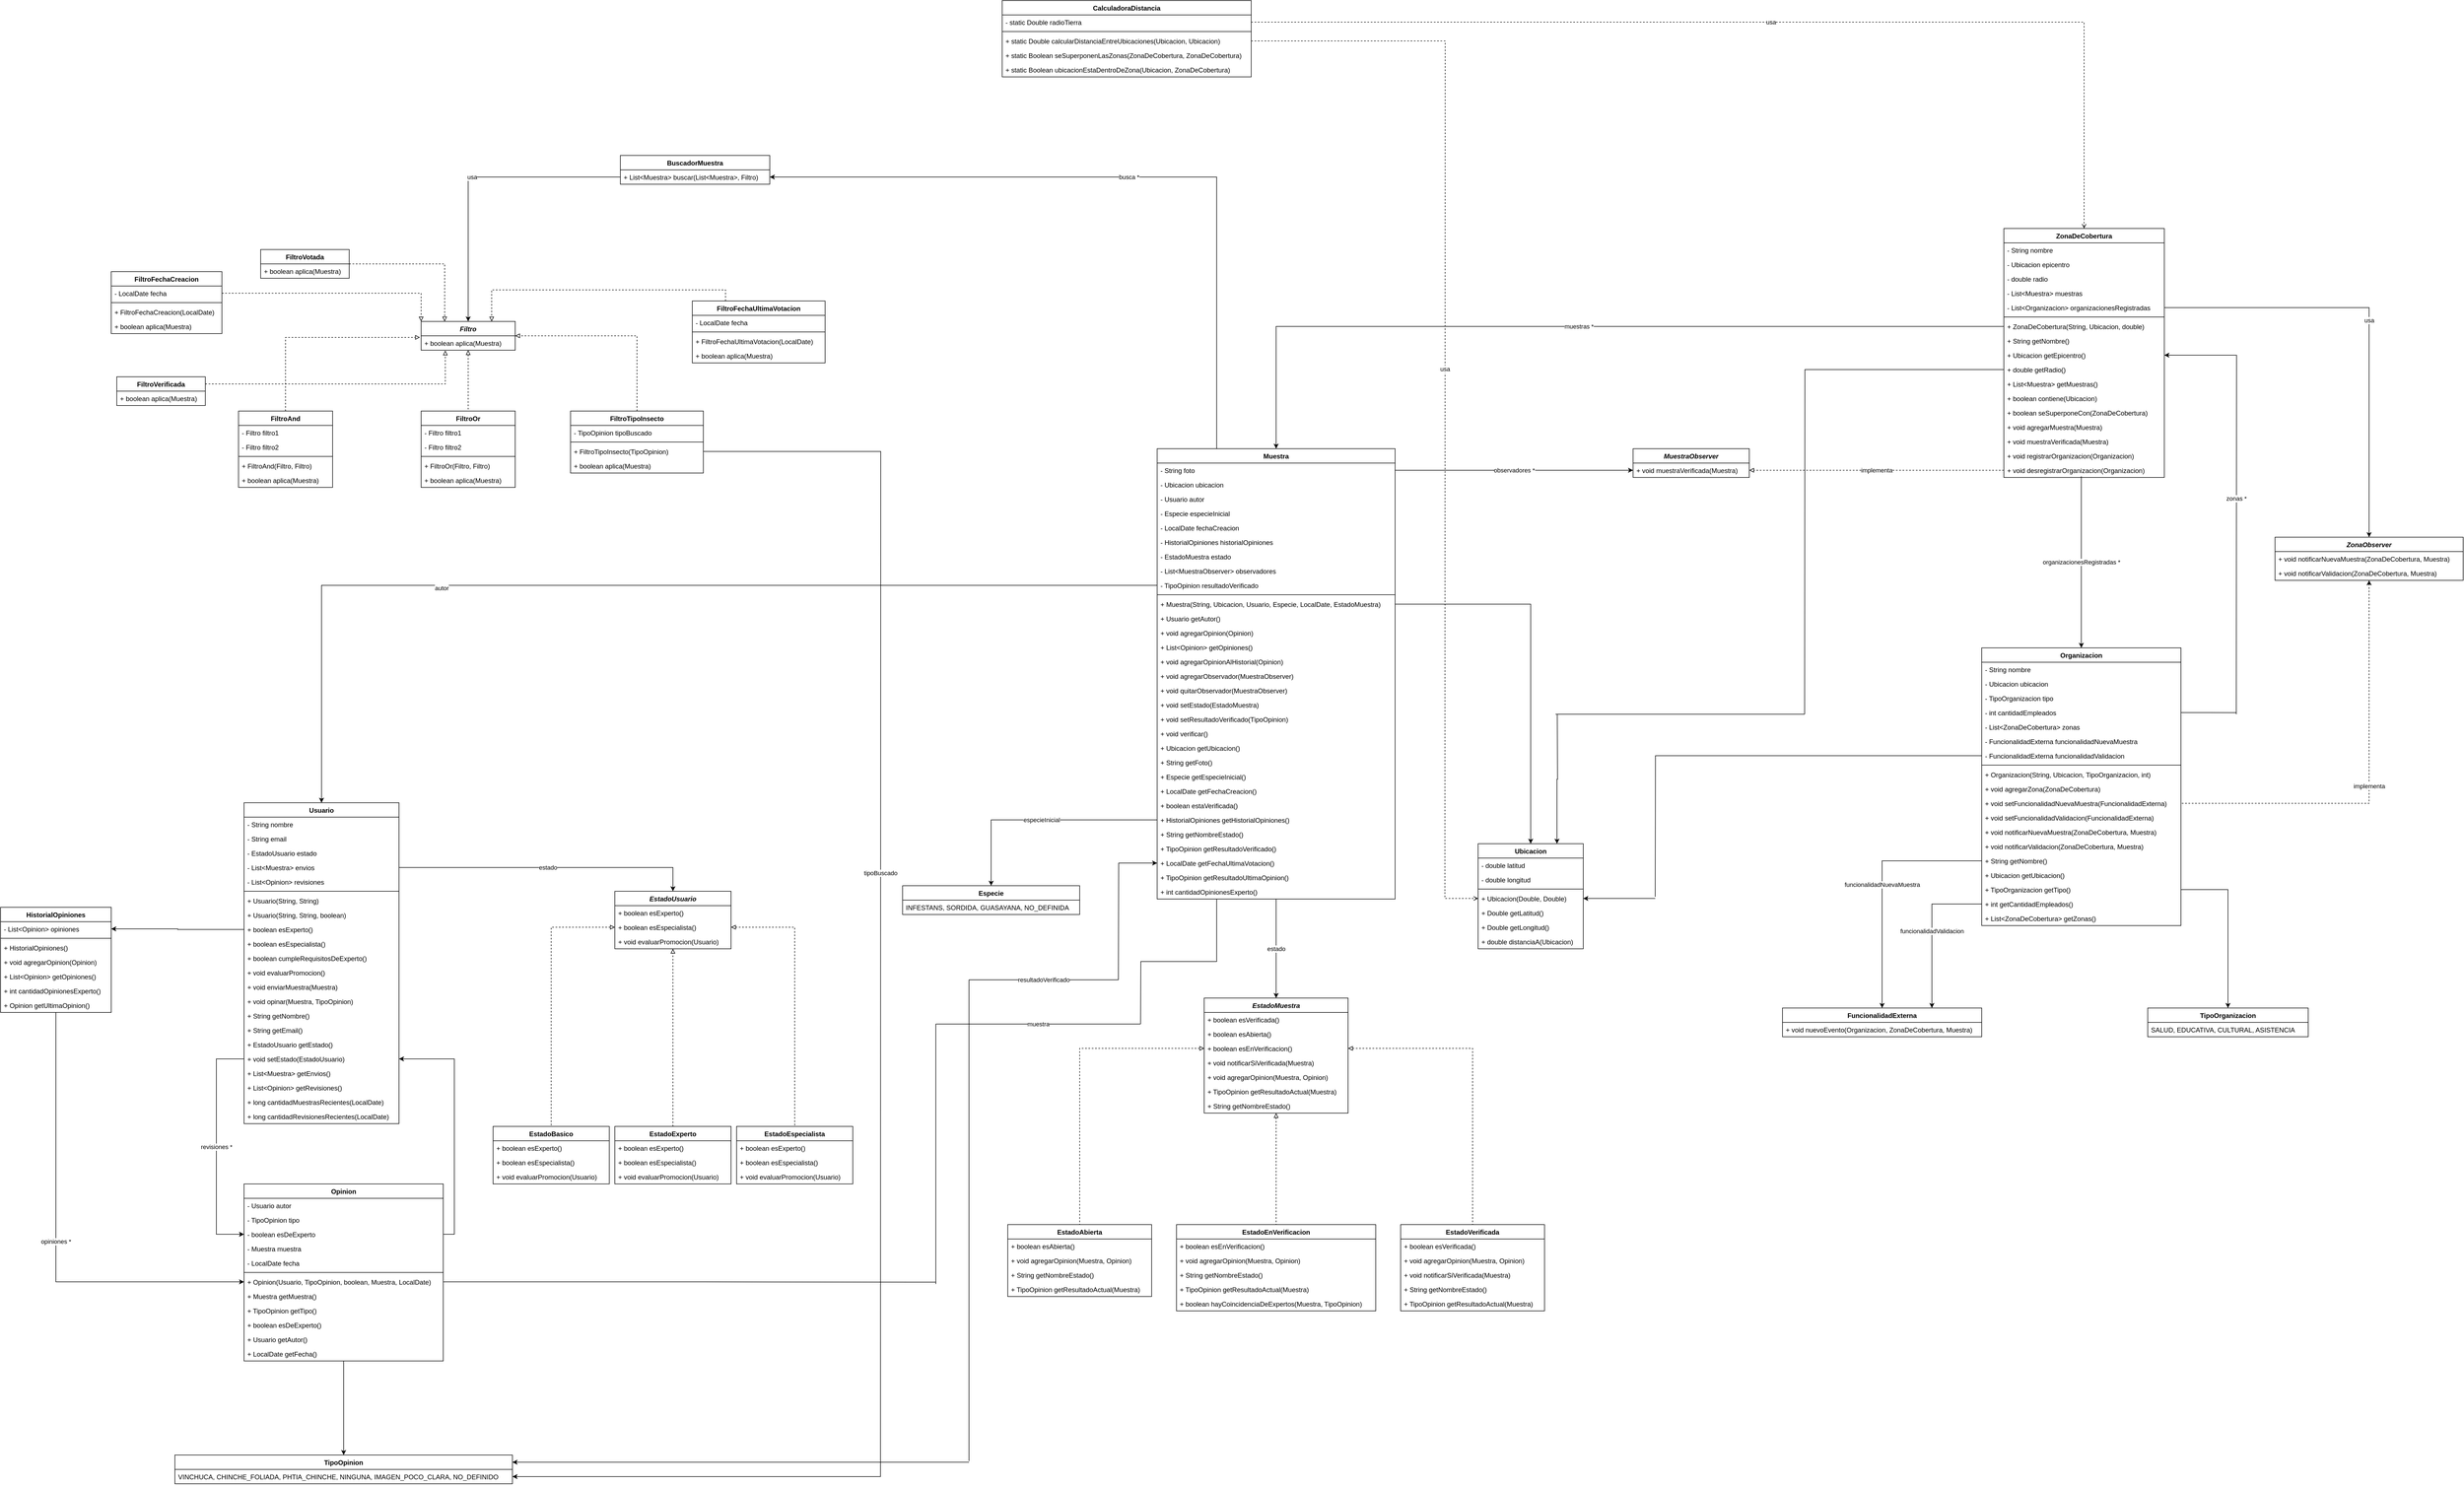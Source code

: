 <mxfile version="27.1.6">
  <diagram name="Página-1" id="F2UJ6853SAW7tfomUit3">
    <mxGraphModel dx="5903" dy="2058" grid="1" gridSize="10" guides="1" tooltips="1" connect="1" arrows="1" fold="1" page="1" pageScale="1" pageWidth="1169" pageHeight="1654" math="0" shadow="0">
      <root>
        <mxCell id="0" />
        <mxCell id="1" parent="0" />
        <mxCell id="7A8Va4b6gNFC_HV1zoVn-414" value="estado" style="edgeStyle=orthogonalEdgeStyle;rounded=0;orthogonalLoop=1;jettySize=auto;html=1;exitX=0.5;exitY=1;exitDx=0;exitDy=0;entryX=0.5;entryY=0;entryDx=0;entryDy=0;" parent="1" source="7A8Va4b6gNFC_HV1zoVn-184" target="7A8Va4b6gNFC_HV1zoVn-243" edge="1">
          <mxGeometry x="0.006" relative="1" as="geometry">
            <mxPoint as="offset" />
          </mxGeometry>
        </mxCell>
        <mxCell id="7A8Va4b6gNFC_HV1zoVn-424" value="busca *" style="edgeStyle=orthogonalEdgeStyle;rounded=0;orthogonalLoop=1;jettySize=auto;html=1;exitX=0.25;exitY=0;exitDx=0;exitDy=0;entryX=1;entryY=0.5;entryDx=0;entryDy=0;" parent="1" source="7A8Va4b6gNFC_HV1zoVn-184" target="7A8Va4b6gNFC_HV1zoVn-336" edge="1">
          <mxGeometry x="0.001" relative="1" as="geometry">
            <mxPoint as="offset" />
          </mxGeometry>
        </mxCell>
        <mxCell id="7A8Va4b6gNFC_HV1zoVn-439" style="edgeStyle=orthogonalEdgeStyle;rounded=0;orthogonalLoop=1;jettySize=auto;html=1;exitX=0.25;exitY=1;exitDx=0;exitDy=0;endArrow=none;startFill=0;" parent="1" source="7A8Va4b6gNFC_HV1zoVn-184" edge="1">
          <mxGeometry relative="1" as="geometry">
            <mxPoint x="-130" y="2160" as="targetPoint" />
          </mxGeometry>
        </mxCell>
        <mxCell id="7A8Va4b6gNFC_HV1zoVn-184" value="Muestra" style="swimlane;fontStyle=1;childLayout=stackLayout;horizontal=1;startSize=26;horizontalStack=0;resizeParent=1;resizeParentMax=0;resizeLast=0;collapsible=1;marginBottom=0;" parent="1" vertex="1">
          <mxGeometry x="-100" y="1120" width="430" height="814" as="geometry" />
        </mxCell>
        <mxCell id="7A8Va4b6gNFC_HV1zoVn-185" value="- String foto" style="text;strokeColor=none;fillColor=none;align=left;verticalAlign=top;spacingLeft=4;spacingRight=4;overflow=hidden;rotatable=0;points=[[0,0.5],[1,0.5]];portConstraint=eastwest;" parent="7A8Va4b6gNFC_HV1zoVn-184" vertex="1">
          <mxGeometry y="26" width="430" height="26" as="geometry" />
        </mxCell>
        <mxCell id="7A8Va4b6gNFC_HV1zoVn-186" value="- Ubicacion ubicacion" style="text;strokeColor=none;fillColor=none;align=left;verticalAlign=top;spacingLeft=4;spacingRight=4;overflow=hidden;rotatable=0;points=[[0,0.5],[1,0.5]];portConstraint=eastwest;" parent="7A8Va4b6gNFC_HV1zoVn-184" vertex="1">
          <mxGeometry y="52" width="430" height="26" as="geometry" />
        </mxCell>
        <mxCell id="7A8Va4b6gNFC_HV1zoVn-187" value="- Usuario autor" style="text;strokeColor=none;fillColor=none;align=left;verticalAlign=top;spacingLeft=4;spacingRight=4;overflow=hidden;rotatable=0;points=[[0,0.5],[1,0.5]];portConstraint=eastwest;" parent="7A8Va4b6gNFC_HV1zoVn-184" vertex="1">
          <mxGeometry y="78" width="430" height="26" as="geometry" />
        </mxCell>
        <mxCell id="7A8Va4b6gNFC_HV1zoVn-188" value="- Especie especieInicial" style="text;strokeColor=none;fillColor=none;align=left;verticalAlign=top;spacingLeft=4;spacingRight=4;overflow=hidden;rotatable=0;points=[[0,0.5],[1,0.5]];portConstraint=eastwest;" parent="7A8Va4b6gNFC_HV1zoVn-184" vertex="1">
          <mxGeometry y="104" width="430" height="26" as="geometry" />
        </mxCell>
        <mxCell id="7A8Va4b6gNFC_HV1zoVn-189" value="- LocalDate fechaCreacion" style="text;strokeColor=none;fillColor=none;align=left;verticalAlign=top;spacingLeft=4;spacingRight=4;overflow=hidden;rotatable=0;points=[[0,0.5],[1,0.5]];portConstraint=eastwest;" parent="7A8Va4b6gNFC_HV1zoVn-184" vertex="1">
          <mxGeometry y="130" width="430" height="26" as="geometry" />
        </mxCell>
        <mxCell id="7A8Va4b6gNFC_HV1zoVn-190" value="- HistorialOpiniones historialOpiniones" style="text;strokeColor=none;fillColor=none;align=left;verticalAlign=top;spacingLeft=4;spacingRight=4;overflow=hidden;rotatable=0;points=[[0,0.5],[1,0.5]];portConstraint=eastwest;" parent="7A8Va4b6gNFC_HV1zoVn-184" vertex="1">
          <mxGeometry y="156" width="430" height="26" as="geometry" />
        </mxCell>
        <mxCell id="7A8Va4b6gNFC_HV1zoVn-191" value="- EstadoMuestra estado" style="text;strokeColor=none;fillColor=none;align=left;verticalAlign=top;spacingLeft=4;spacingRight=4;overflow=hidden;rotatable=0;points=[[0,0.5],[1,0.5]];portConstraint=eastwest;" parent="7A8Va4b6gNFC_HV1zoVn-184" vertex="1">
          <mxGeometry y="182" width="430" height="26" as="geometry" />
        </mxCell>
        <mxCell id="7A8Va4b6gNFC_HV1zoVn-192" value="- List&lt;MuestraObserver&gt; observadores" style="text;strokeColor=none;fillColor=none;align=left;verticalAlign=top;spacingLeft=4;spacingRight=4;overflow=hidden;rotatable=0;points=[[0,0.5],[1,0.5]];portConstraint=eastwest;" parent="7A8Va4b6gNFC_HV1zoVn-184" vertex="1">
          <mxGeometry y="208" width="430" height="26" as="geometry" />
        </mxCell>
        <mxCell id="7A8Va4b6gNFC_HV1zoVn-193" value="- TipoOpinion resultadoVerificado" style="text;strokeColor=none;fillColor=none;align=left;verticalAlign=top;spacingLeft=4;spacingRight=4;overflow=hidden;rotatable=0;points=[[0,0.5],[1,0.5]];portConstraint=eastwest;" parent="7A8Va4b6gNFC_HV1zoVn-184" vertex="1">
          <mxGeometry y="234" width="430" height="26" as="geometry" />
        </mxCell>
        <mxCell id="7A8Va4b6gNFC_HV1zoVn-194" value="" style="line;strokeWidth=1;fillColor=none;align=left;verticalAlign=middle;spacingTop=-1;spacingLeft=3;spacingRight=3;rotatable=0;labelPosition=right;points=[];portConstraint=eastwest;" parent="7A8Va4b6gNFC_HV1zoVn-184" vertex="1">
          <mxGeometry y="260" width="430" height="8" as="geometry" />
        </mxCell>
        <mxCell id="7A8Va4b6gNFC_HV1zoVn-195" value="+ Muestra(String, Ubicacion, Usuario, Especie, LocalDate, EstadoMuestra)" style="text;strokeColor=none;fillColor=none;align=left;verticalAlign=top;spacingLeft=4;spacingRight=4;overflow=hidden;rotatable=0;points=[[0,0.5],[1,0.5]];portConstraint=eastwest;" parent="7A8Va4b6gNFC_HV1zoVn-184" vertex="1">
          <mxGeometry y="268" width="430" height="26" as="geometry" />
        </mxCell>
        <mxCell id="7A8Va4b6gNFC_HV1zoVn-196" value="+ Usuario getAutor()" style="text;strokeColor=none;fillColor=none;align=left;verticalAlign=top;spacingLeft=4;spacingRight=4;overflow=hidden;rotatable=0;points=[[0,0.5],[1,0.5]];portConstraint=eastwest;" parent="7A8Va4b6gNFC_HV1zoVn-184" vertex="1">
          <mxGeometry y="294" width="430" height="26" as="geometry" />
        </mxCell>
        <mxCell id="7A8Va4b6gNFC_HV1zoVn-197" value="+ void agregarOpinion(Opinion)" style="text;strokeColor=none;fillColor=none;align=left;verticalAlign=top;spacingLeft=4;spacingRight=4;overflow=hidden;rotatable=0;points=[[0,0.5],[1,0.5]];portConstraint=eastwest;" parent="7A8Va4b6gNFC_HV1zoVn-184" vertex="1">
          <mxGeometry y="320" width="430" height="26" as="geometry" />
        </mxCell>
        <mxCell id="7A8Va4b6gNFC_HV1zoVn-198" value="+ List&lt;Opinion&gt; getOpiniones()" style="text;strokeColor=none;fillColor=none;align=left;verticalAlign=top;spacingLeft=4;spacingRight=4;overflow=hidden;rotatable=0;points=[[0,0.5],[1,0.5]];portConstraint=eastwest;" parent="7A8Va4b6gNFC_HV1zoVn-184" vertex="1">
          <mxGeometry y="346" width="430" height="26" as="geometry" />
        </mxCell>
        <mxCell id="7A8Va4b6gNFC_HV1zoVn-199" value="+ void agregarOpinionAlHistorial(Opinion)" style="text;strokeColor=none;fillColor=none;align=left;verticalAlign=top;spacingLeft=4;spacingRight=4;overflow=hidden;rotatable=0;points=[[0,0.5],[1,0.5]];portConstraint=eastwest;" parent="7A8Va4b6gNFC_HV1zoVn-184" vertex="1">
          <mxGeometry y="372" width="430" height="26" as="geometry" />
        </mxCell>
        <mxCell id="7A8Va4b6gNFC_HV1zoVn-200" value="+ void agregarObservador(MuestraObserver)" style="text;strokeColor=none;fillColor=none;align=left;verticalAlign=top;spacingLeft=4;spacingRight=4;overflow=hidden;rotatable=0;points=[[0,0.5],[1,0.5]];portConstraint=eastwest;" parent="7A8Va4b6gNFC_HV1zoVn-184" vertex="1">
          <mxGeometry y="398" width="430" height="26" as="geometry" />
        </mxCell>
        <mxCell id="7A8Va4b6gNFC_HV1zoVn-201" value="+ void quitarObservador(MuestraObserver)" style="text;strokeColor=none;fillColor=none;align=left;verticalAlign=top;spacingLeft=4;spacingRight=4;overflow=hidden;rotatable=0;points=[[0,0.5],[1,0.5]];portConstraint=eastwest;" parent="7A8Va4b6gNFC_HV1zoVn-184" vertex="1">
          <mxGeometry y="424" width="430" height="26" as="geometry" />
        </mxCell>
        <mxCell id="7A8Va4b6gNFC_HV1zoVn-202" value="+ void setEstado(EstadoMuestra)" style="text;strokeColor=none;fillColor=none;align=left;verticalAlign=top;spacingLeft=4;spacingRight=4;overflow=hidden;rotatable=0;points=[[0,0.5],[1,0.5]];portConstraint=eastwest;" parent="7A8Va4b6gNFC_HV1zoVn-184" vertex="1">
          <mxGeometry y="450" width="430" height="26" as="geometry" />
        </mxCell>
        <mxCell id="7A8Va4b6gNFC_HV1zoVn-203" value="+ void setResultadoVerificado(TipoOpinion)" style="text;strokeColor=none;fillColor=none;align=left;verticalAlign=top;spacingLeft=4;spacingRight=4;overflow=hidden;rotatable=0;points=[[0,0.5],[1,0.5]];portConstraint=eastwest;" parent="7A8Va4b6gNFC_HV1zoVn-184" vertex="1">
          <mxGeometry y="476" width="430" height="26" as="geometry" />
        </mxCell>
        <mxCell id="7A8Va4b6gNFC_HV1zoVn-204" value="+ void verificar()" style="text;strokeColor=none;fillColor=none;align=left;verticalAlign=top;spacingLeft=4;spacingRight=4;overflow=hidden;rotatable=0;points=[[0,0.5],[1,0.5]];portConstraint=eastwest;" parent="7A8Va4b6gNFC_HV1zoVn-184" vertex="1">
          <mxGeometry y="502" width="430" height="26" as="geometry" />
        </mxCell>
        <mxCell id="7A8Va4b6gNFC_HV1zoVn-205" value="+ Ubicacion getUbicacion()" style="text;strokeColor=none;fillColor=none;align=left;verticalAlign=top;spacingLeft=4;spacingRight=4;overflow=hidden;rotatable=0;points=[[0,0.5],[1,0.5]];portConstraint=eastwest;" parent="7A8Va4b6gNFC_HV1zoVn-184" vertex="1">
          <mxGeometry y="528" width="430" height="26" as="geometry" />
        </mxCell>
        <mxCell id="7A8Va4b6gNFC_HV1zoVn-206" value="+ String getFoto()" style="text;strokeColor=none;fillColor=none;align=left;verticalAlign=top;spacingLeft=4;spacingRight=4;overflow=hidden;rotatable=0;points=[[0,0.5],[1,0.5]];portConstraint=eastwest;" parent="7A8Va4b6gNFC_HV1zoVn-184" vertex="1">
          <mxGeometry y="554" width="430" height="26" as="geometry" />
        </mxCell>
        <mxCell id="7A8Va4b6gNFC_HV1zoVn-207" value="+ Especie getEspecieInicial()" style="text;strokeColor=none;fillColor=none;align=left;verticalAlign=top;spacingLeft=4;spacingRight=4;overflow=hidden;rotatable=0;points=[[0,0.5],[1,0.5]];portConstraint=eastwest;" parent="7A8Va4b6gNFC_HV1zoVn-184" vertex="1">
          <mxGeometry y="580" width="430" height="26" as="geometry" />
        </mxCell>
        <mxCell id="7A8Va4b6gNFC_HV1zoVn-208" value="+ LocalDate getFechaCreacion()" style="text;strokeColor=none;fillColor=none;align=left;verticalAlign=top;spacingLeft=4;spacingRight=4;overflow=hidden;rotatable=0;points=[[0,0.5],[1,0.5]];portConstraint=eastwest;" parent="7A8Va4b6gNFC_HV1zoVn-184" vertex="1">
          <mxGeometry y="606" width="430" height="26" as="geometry" />
        </mxCell>
        <mxCell id="7A8Va4b6gNFC_HV1zoVn-209" value="+ boolean estaVerificada()" style="text;strokeColor=none;fillColor=none;align=left;verticalAlign=top;spacingLeft=4;spacingRight=4;overflow=hidden;rotatable=0;points=[[0,0.5],[1,0.5]];portConstraint=eastwest;" parent="7A8Va4b6gNFC_HV1zoVn-184" vertex="1">
          <mxGeometry y="632" width="430" height="26" as="geometry" />
        </mxCell>
        <mxCell id="7A8Va4b6gNFC_HV1zoVn-210" value="+ HistorialOpiniones getHistorialOpiniones()" style="text;strokeColor=none;fillColor=none;align=left;verticalAlign=top;spacingLeft=4;spacingRight=4;overflow=hidden;rotatable=0;points=[[0,0.5],[1,0.5]];portConstraint=eastwest;" parent="7A8Va4b6gNFC_HV1zoVn-184" vertex="1">
          <mxGeometry y="658" width="430" height="26" as="geometry" />
        </mxCell>
        <mxCell id="7A8Va4b6gNFC_HV1zoVn-211" value="+ String getNombreEstado()" style="text;strokeColor=none;fillColor=none;align=left;verticalAlign=top;spacingLeft=4;spacingRight=4;overflow=hidden;rotatable=0;points=[[0,0.5],[1,0.5]];portConstraint=eastwest;" parent="7A8Va4b6gNFC_HV1zoVn-184" vertex="1">
          <mxGeometry y="684" width="430" height="26" as="geometry" />
        </mxCell>
        <mxCell id="7A8Va4b6gNFC_HV1zoVn-212" value="+ TipoOpinion getResultadoVerificado()" style="text;strokeColor=none;fillColor=none;align=left;verticalAlign=top;spacingLeft=4;spacingRight=4;overflow=hidden;rotatable=0;points=[[0,0.5],[1,0.5]];portConstraint=eastwest;" parent="7A8Va4b6gNFC_HV1zoVn-184" vertex="1">
          <mxGeometry y="710" width="430" height="26" as="geometry" />
        </mxCell>
        <mxCell id="7A8Va4b6gNFC_HV1zoVn-434" style="edgeStyle=orthogonalEdgeStyle;rounded=0;orthogonalLoop=1;jettySize=auto;html=1;exitX=0;exitY=0.5;exitDx=0;exitDy=0;endArrow=none;startFill=1;startArrow=classic;" parent="7A8Va4b6gNFC_HV1zoVn-184" source="7A8Va4b6gNFC_HV1zoVn-213" edge="1">
          <mxGeometry relative="1" as="geometry">
            <mxPoint x="-70" y="960" as="targetPoint" />
          </mxGeometry>
        </mxCell>
        <mxCell id="7A8Va4b6gNFC_HV1zoVn-213" value="+ LocalDate getFechaUltimaVotacion()" style="text;strokeColor=none;fillColor=none;align=left;verticalAlign=top;spacingLeft=4;spacingRight=4;overflow=hidden;rotatable=0;points=[[0,0.5],[1,0.5]];portConstraint=eastwest;" parent="7A8Va4b6gNFC_HV1zoVn-184" vertex="1">
          <mxGeometry y="736" width="430" height="26" as="geometry" />
        </mxCell>
        <mxCell id="7A8Va4b6gNFC_HV1zoVn-214" value="+ TipoOpinion getResultadoUltimaOpinion()" style="text;strokeColor=none;fillColor=none;align=left;verticalAlign=top;spacingLeft=4;spacingRight=4;overflow=hidden;rotatable=0;points=[[0,0.5],[1,0.5]];portConstraint=eastwest;" parent="7A8Va4b6gNFC_HV1zoVn-184" vertex="1">
          <mxGeometry y="762" width="430" height="26" as="geometry" />
        </mxCell>
        <mxCell id="7A8Va4b6gNFC_HV1zoVn-215" value="+ int cantidadOpinionesExperto()" style="text;strokeColor=none;fillColor=none;align=left;verticalAlign=top;spacingLeft=4;spacingRight=4;overflow=hidden;rotatable=0;points=[[0,0.5],[1,0.5]];portConstraint=eastwest;" parent="7A8Va4b6gNFC_HV1zoVn-184" vertex="1">
          <mxGeometry y="788" width="430" height="26" as="geometry" />
        </mxCell>
        <mxCell id="7A8Va4b6gNFC_HV1zoVn-419" style="edgeStyle=orthogonalEdgeStyle;rounded=0;orthogonalLoop=1;jettySize=auto;html=1;exitX=0.5;exitY=1;exitDx=0;exitDy=0;entryX=0.5;entryY=0;entryDx=0;entryDy=0;" parent="1" source="7A8Va4b6gNFC_HV1zoVn-216" target="7A8Va4b6gNFC_HV1zoVn-239" edge="1">
          <mxGeometry relative="1" as="geometry">
            <mxPoint x="-1569.952" y="2890" as="targetPoint" />
          </mxGeometry>
        </mxCell>
        <mxCell id="7A8Va4b6gNFC_HV1zoVn-216" value="Opinion" style="swimlane;fontStyle=1;childLayout=stackLayout;horizontal=1;startSize=26;horizontalStack=0;resizeParent=1;resizeParentMax=0;resizeLast=0;collapsible=1;marginBottom=0;" parent="1" vertex="1">
          <mxGeometry x="-1750" y="2449" width="360" height="320" as="geometry" />
        </mxCell>
        <mxCell id="7A8Va4b6gNFC_HV1zoVn-217" value="- Usuario autor" style="text;strokeColor=none;fillColor=none;align=left;verticalAlign=top;spacingLeft=4;spacingRight=4;overflow=hidden;rotatable=0;points=[[0,0.5],[1,0.5]];portConstraint=eastwest;" parent="7A8Va4b6gNFC_HV1zoVn-216" vertex="1">
          <mxGeometry y="26" width="360" height="26" as="geometry" />
        </mxCell>
        <mxCell id="7A8Va4b6gNFC_HV1zoVn-218" value="- TipoOpinion tipo" style="text;strokeColor=none;fillColor=none;align=left;verticalAlign=top;spacingLeft=4;spacingRight=4;overflow=hidden;rotatable=0;points=[[0,0.5],[1,0.5]];portConstraint=eastwest;" parent="7A8Va4b6gNFC_HV1zoVn-216" vertex="1">
          <mxGeometry y="52" width="360" height="26" as="geometry" />
        </mxCell>
        <mxCell id="7A8Va4b6gNFC_HV1zoVn-219" value="- boolean esDeExperto" style="text;strokeColor=none;fillColor=none;align=left;verticalAlign=top;spacingLeft=4;spacingRight=4;overflow=hidden;rotatable=0;points=[[0,0.5],[1,0.5]];portConstraint=eastwest;" parent="7A8Va4b6gNFC_HV1zoVn-216" vertex="1">
          <mxGeometry y="78" width="360" height="26" as="geometry" />
        </mxCell>
        <mxCell id="7A8Va4b6gNFC_HV1zoVn-220" value="- Muestra muestra" style="text;strokeColor=none;fillColor=none;align=left;verticalAlign=top;spacingLeft=4;spacingRight=4;overflow=hidden;rotatable=0;points=[[0,0.5],[1,0.5]];portConstraint=eastwest;" parent="7A8Va4b6gNFC_HV1zoVn-216" vertex="1">
          <mxGeometry y="104" width="360" height="26" as="geometry" />
        </mxCell>
        <mxCell id="7A8Va4b6gNFC_HV1zoVn-221" value="- LocalDate fecha" style="text;strokeColor=none;fillColor=none;align=left;verticalAlign=top;spacingLeft=4;spacingRight=4;overflow=hidden;rotatable=0;points=[[0,0.5],[1,0.5]];portConstraint=eastwest;" parent="7A8Va4b6gNFC_HV1zoVn-216" vertex="1">
          <mxGeometry y="130" width="360" height="26" as="geometry" />
        </mxCell>
        <mxCell id="7A8Va4b6gNFC_HV1zoVn-222" value="" style="line;strokeWidth=1;fillColor=none;align=left;verticalAlign=middle;spacingTop=-1;spacingLeft=3;spacingRight=3;rotatable=0;labelPosition=right;points=[];portConstraint=eastwest;" parent="7A8Va4b6gNFC_HV1zoVn-216" vertex="1">
          <mxGeometry y="156" width="360" height="8" as="geometry" />
        </mxCell>
        <mxCell id="7A8Va4b6gNFC_HV1zoVn-438" style="edgeStyle=orthogonalEdgeStyle;rounded=0;orthogonalLoop=1;jettySize=auto;html=1;exitX=1;exitY=0.5;exitDx=0;exitDy=0;endArrow=none;startFill=0;" parent="7A8Va4b6gNFC_HV1zoVn-216" source="7A8Va4b6gNFC_HV1zoVn-223" edge="1">
          <mxGeometry relative="1" as="geometry">
            <mxPoint x="1250" y="177.556" as="targetPoint" />
            <Array as="points">
              <mxPoint x="805" y="177" />
            </Array>
          </mxGeometry>
        </mxCell>
        <mxCell id="7A8Va4b6gNFC_HV1zoVn-223" value="+ Opinion(Usuario, TipoOpinion, boolean, Muestra, LocalDate)" style="text;strokeColor=none;fillColor=none;align=left;verticalAlign=top;spacingLeft=4;spacingRight=4;overflow=hidden;rotatable=0;points=[[0,0.5],[1,0.5]];portConstraint=eastwest;" parent="7A8Va4b6gNFC_HV1zoVn-216" vertex="1">
          <mxGeometry y="164" width="360" height="26" as="geometry" />
        </mxCell>
        <mxCell id="7A8Va4b6gNFC_HV1zoVn-224" value="+ Muestra getMuestra()" style="text;strokeColor=none;fillColor=none;align=left;verticalAlign=top;spacingLeft=4;spacingRight=4;overflow=hidden;rotatable=0;points=[[0,0.5],[1,0.5]];portConstraint=eastwest;" parent="7A8Va4b6gNFC_HV1zoVn-216" vertex="1">
          <mxGeometry y="190" width="360" height="26" as="geometry" />
        </mxCell>
        <mxCell id="7A8Va4b6gNFC_HV1zoVn-225" value="+ TipoOpinion getTipo()" style="text;strokeColor=none;fillColor=none;align=left;verticalAlign=top;spacingLeft=4;spacingRight=4;overflow=hidden;rotatable=0;points=[[0,0.5],[1,0.5]];portConstraint=eastwest;" parent="7A8Va4b6gNFC_HV1zoVn-216" vertex="1">
          <mxGeometry y="216" width="360" height="26" as="geometry" />
        </mxCell>
        <mxCell id="7A8Va4b6gNFC_HV1zoVn-226" value="+ boolean esDeExperto()" style="text;strokeColor=none;fillColor=none;align=left;verticalAlign=top;spacingLeft=4;spacingRight=4;overflow=hidden;rotatable=0;points=[[0,0.5],[1,0.5]];portConstraint=eastwest;" parent="7A8Va4b6gNFC_HV1zoVn-216" vertex="1">
          <mxGeometry y="242" width="360" height="26" as="geometry" />
        </mxCell>
        <mxCell id="7A8Va4b6gNFC_HV1zoVn-227" value="+ Usuario getAutor()" style="text;strokeColor=none;fillColor=none;align=left;verticalAlign=top;spacingLeft=4;spacingRight=4;overflow=hidden;rotatable=0;points=[[0,0.5],[1,0.5]];portConstraint=eastwest;" parent="7A8Va4b6gNFC_HV1zoVn-216" vertex="1">
          <mxGeometry y="268" width="360" height="26" as="geometry" />
        </mxCell>
        <mxCell id="7A8Va4b6gNFC_HV1zoVn-228" value="+ LocalDate getFecha()" style="text;strokeColor=none;fillColor=none;align=left;verticalAlign=top;spacingLeft=4;spacingRight=4;overflow=hidden;rotatable=0;points=[[0,0.5],[1,0.5]];portConstraint=eastwest;" parent="7A8Va4b6gNFC_HV1zoVn-216" vertex="1">
          <mxGeometry y="294" width="360" height="26" as="geometry" />
        </mxCell>
        <mxCell id="7A8Va4b6gNFC_HV1zoVn-401" value="opiniones *" style="edgeStyle=orthogonalEdgeStyle;rounded=0;orthogonalLoop=1;jettySize=auto;html=1;entryX=0;entryY=0.5;entryDx=0;entryDy=0;" parent="1" source="7A8Va4b6gNFC_HV1zoVn-229" target="7A8Va4b6gNFC_HV1zoVn-223" edge="1">
          <mxGeometry relative="1" as="geometry">
            <mxPoint x="-2090" y="2249" as="targetPoint" />
          </mxGeometry>
        </mxCell>
        <mxCell id="7A8Va4b6gNFC_HV1zoVn-229" value="HistorialOpiniones" style="swimlane;fontStyle=1;childLayout=stackLayout;horizontal=1;startSize=26;horizontalStack=0;resizeParent=1;resizeParentMax=0;resizeLast=0;collapsible=1;marginBottom=0;" parent="1" vertex="1">
          <mxGeometry x="-2190" y="1949" width="200" height="190" as="geometry" />
        </mxCell>
        <mxCell id="7A8Va4b6gNFC_HV1zoVn-230" value="- List&lt;Opinion&gt; opiniones" style="text;strokeColor=none;fillColor=none;align=left;verticalAlign=top;spacingLeft=4;spacingRight=4;overflow=hidden;rotatable=0;points=[[0,0.5],[1,0.5]];portConstraint=eastwest;" parent="7A8Va4b6gNFC_HV1zoVn-229" vertex="1">
          <mxGeometry y="26" width="200" height="26" as="geometry" />
        </mxCell>
        <mxCell id="7A8Va4b6gNFC_HV1zoVn-231" value="" style="line;strokeWidth=1;fillColor=none;align=left;verticalAlign=middle;spacingTop=-1;spacingLeft=3;spacingRight=3;rotatable=0;labelPosition=right;points=[];portConstraint=eastwest;" parent="7A8Va4b6gNFC_HV1zoVn-229" vertex="1">
          <mxGeometry y="52" width="200" height="8" as="geometry" />
        </mxCell>
        <mxCell id="7A8Va4b6gNFC_HV1zoVn-232" value="+ HistorialOpiniones()" style="text;strokeColor=none;fillColor=none;align=left;verticalAlign=top;spacingLeft=4;spacingRight=4;overflow=hidden;rotatable=0;points=[[0,0.5],[1,0.5]];portConstraint=eastwest;" parent="7A8Va4b6gNFC_HV1zoVn-229" vertex="1">
          <mxGeometry y="60" width="200" height="26" as="geometry" />
        </mxCell>
        <mxCell id="7A8Va4b6gNFC_HV1zoVn-233" value="+ void agregarOpinion(Opinion)" style="text;strokeColor=none;fillColor=none;align=left;verticalAlign=top;spacingLeft=4;spacingRight=4;overflow=hidden;rotatable=0;points=[[0,0.5],[1,0.5]];portConstraint=eastwest;" parent="7A8Va4b6gNFC_HV1zoVn-229" vertex="1">
          <mxGeometry y="86" width="200" height="26" as="geometry" />
        </mxCell>
        <mxCell id="7A8Va4b6gNFC_HV1zoVn-234" value="+ List&lt;Opinion&gt; getOpiniones()" style="text;strokeColor=none;fillColor=none;align=left;verticalAlign=top;spacingLeft=4;spacingRight=4;overflow=hidden;rotatable=0;points=[[0,0.5],[1,0.5]];portConstraint=eastwest;" parent="7A8Va4b6gNFC_HV1zoVn-229" vertex="1">
          <mxGeometry y="112" width="200" height="26" as="geometry" />
        </mxCell>
        <mxCell id="7A8Va4b6gNFC_HV1zoVn-235" value="+ int cantidadOpinionesExperto()" style="text;strokeColor=none;fillColor=none;align=left;verticalAlign=top;spacingLeft=4;spacingRight=4;overflow=hidden;rotatable=0;points=[[0,0.5],[1,0.5]];portConstraint=eastwest;" parent="7A8Va4b6gNFC_HV1zoVn-229" vertex="1">
          <mxGeometry y="138" width="200" height="26" as="geometry" />
        </mxCell>
        <mxCell id="7A8Va4b6gNFC_HV1zoVn-236" value="+ Opinion getUltimaOpinion()" style="text;strokeColor=none;fillColor=none;align=left;verticalAlign=top;spacingLeft=4;spacingRight=4;overflow=hidden;rotatable=0;points=[[0,0.5],[1,0.5]];portConstraint=eastwest;" parent="7A8Va4b6gNFC_HV1zoVn-229" vertex="1">
          <mxGeometry y="164" width="200" height="26" as="geometry" />
        </mxCell>
        <mxCell id="7A8Va4b6gNFC_HV1zoVn-237" value="MuestraObserver" style="swimlane;fontStyle=3;childLayout=stackLayout;horizontal=1;startSize=26;horizontalStack=0;resizeParent=1;resizeParentMax=0;resizeLast=0;collapsible=1;marginBottom=0;" parent="1" vertex="1">
          <mxGeometry x="760" y="1120" width="210" height="52" as="geometry" />
        </mxCell>
        <mxCell id="7A8Va4b6gNFC_HV1zoVn-238" value="+ void muestraVerificada(Muestra)" style="text;strokeColor=none;fillColor=none;align=left;verticalAlign=top;spacingLeft=4;spacingRight=4;overflow=hidden;rotatable=0;points=[[0,0.5],[1,0.5]];portConstraint=eastwest;" parent="7A8Va4b6gNFC_HV1zoVn-237" vertex="1">
          <mxGeometry y="26" width="210" height="26" as="geometry" />
        </mxCell>
        <mxCell id="7A8Va4b6gNFC_HV1zoVn-435" style="edgeStyle=orthogonalEdgeStyle;rounded=0;orthogonalLoop=1;jettySize=auto;html=1;exitX=1;exitY=0.25;exitDx=0;exitDy=0;endArrow=none;startFill=1;endFill=1;startArrow=classic;" parent="1" source="7A8Va4b6gNFC_HV1zoVn-239" edge="1">
          <mxGeometry relative="1" as="geometry">
            <mxPoint x="-440" y="2952" as="targetPoint" />
          </mxGeometry>
        </mxCell>
        <mxCell id="7A8Va4b6gNFC_HV1zoVn-239" value="TipoOpinion" style="swimlane;fontStyle=1;childLayout=stackLayout;horizontal=1;startSize=26;horizontalStack=0;resizeParent=1;resizeParentMax=0;resizeLast=0;collapsible=1;marginBottom=0;" parent="1" vertex="1">
          <mxGeometry x="-1875" y="2939" width="610" height="52" as="geometry" />
        </mxCell>
        <mxCell id="7A8Va4b6gNFC_HV1zoVn-432" style="edgeStyle=orthogonalEdgeStyle;rounded=0;orthogonalLoop=1;jettySize=auto;html=1;exitX=1;exitY=0.5;exitDx=0;exitDy=0;endArrow=none;startFill=1;endFill=1;startArrow=classic;" parent="7A8Va4b6gNFC_HV1zoVn-239" source="7A8Va4b6gNFC_HV1zoVn-240" edge="1">
          <mxGeometry relative="1" as="geometry">
            <mxPoint x="1275" y="21" as="targetPoint" />
            <Array as="points">
              <mxPoint x="1275" y="39" />
            </Array>
          </mxGeometry>
        </mxCell>
        <mxCell id="7A8Va4b6gNFC_HV1zoVn-240" value="VINCHUCA, CHINCHE_FOLIADA, PHTIA_CHINCHE, NINGUNA, IMAGEN_POCO_CLARA, NO_DEFINIDO" style="text;strokeColor=none;fillColor=none;align=left;verticalAlign=top;spacingLeft=4;spacingRight=4;overflow=hidden;rotatable=0;points=[[0,0.5],[1,0.5]];portConstraint=eastwest;" parent="7A8Va4b6gNFC_HV1zoVn-239" vertex="1">
          <mxGeometry y="26" width="610" height="26" as="geometry" />
        </mxCell>
        <mxCell id="7A8Va4b6gNFC_HV1zoVn-241" value="Especie" style="swimlane;fontStyle=1;childLayout=stackLayout;horizontal=1;startSize=26;horizontalStack=0;resizeParent=1;resizeParentMax=0;resizeLast=0;collapsible=1;marginBottom=0;" parent="1" vertex="1">
          <mxGeometry x="-560" y="1910" width="320" height="52" as="geometry" />
        </mxCell>
        <mxCell id="7A8Va4b6gNFC_HV1zoVn-242" value="INFESTANS, SORDIDA, GUASAYANA, NO_DEFINIDA" style="text;strokeColor=none;fillColor=none;align=left;verticalAlign=top;spacingLeft=4;spacingRight=4;overflow=hidden;rotatable=0;points=[[0,0.5],[1,0.5]];portConstraint=eastwest;" parent="7A8Va4b6gNFC_HV1zoVn-241" vertex="1">
          <mxGeometry y="26" width="320" height="26" as="geometry" />
        </mxCell>
        <mxCell id="7A8Va4b6gNFC_HV1zoVn-387" style="edgeStyle=orthogonalEdgeStyle;rounded=0;orthogonalLoop=1;jettySize=auto;html=1;exitX=0.5;exitY=1;exitDx=0;exitDy=0;entryX=0.5;entryY=0;entryDx=0;entryDy=0;dashed=1;endArrow=none;endFill=0;startArrow=block;startFill=0;" parent="1" source="7A8Va4b6gNFC_HV1zoVn-243" target="7A8Va4b6gNFC_HV1zoVn-367" edge="1">
          <mxGeometry relative="1" as="geometry" />
        </mxCell>
        <mxCell id="7A8Va4b6gNFC_HV1zoVn-243" value="EstadoMuestra" style="swimlane;fontStyle=3;childLayout=stackLayout;horizontal=1;startSize=26;horizontalStack=0;resizeParent=1;resizeParentMax=0;resizeLast=0;collapsible=1;marginBottom=0;" parent="1" vertex="1">
          <mxGeometry x="-15" y="2113" width="260" height="208" as="geometry" />
        </mxCell>
        <mxCell id="7A8Va4b6gNFC_HV1zoVn-244" value="+ boolean esVerificada()" style="text;strokeColor=none;fillColor=none;align=left;verticalAlign=top;spacingLeft=4;spacingRight=4;overflow=hidden;rotatable=0;points=[[0,0.5],[1,0.5]];portConstraint=eastwest;" parent="7A8Va4b6gNFC_HV1zoVn-243" vertex="1">
          <mxGeometry y="26" width="260" height="26" as="geometry" />
        </mxCell>
        <mxCell id="7A8Va4b6gNFC_HV1zoVn-245" value="+ boolean esAbierta()" style="text;strokeColor=none;fillColor=none;align=left;verticalAlign=top;spacingLeft=4;spacingRight=4;overflow=hidden;rotatable=0;points=[[0,0.5],[1,0.5]];portConstraint=eastwest;" parent="7A8Va4b6gNFC_HV1zoVn-243" vertex="1">
          <mxGeometry y="52" width="260" height="26" as="geometry" />
        </mxCell>
        <mxCell id="7A8Va4b6gNFC_HV1zoVn-246" value="+ boolean esEnVerificacion()" style="text;strokeColor=none;fillColor=none;align=left;verticalAlign=top;spacingLeft=4;spacingRight=4;overflow=hidden;rotatable=0;points=[[0,0.5],[1,0.5]];portConstraint=eastwest;" parent="7A8Va4b6gNFC_HV1zoVn-243" vertex="1">
          <mxGeometry y="78" width="260" height="26" as="geometry" />
        </mxCell>
        <mxCell id="7A8Va4b6gNFC_HV1zoVn-247" value="+ void notificarSiVerificada(Muestra)" style="text;strokeColor=none;fillColor=none;align=left;verticalAlign=top;spacingLeft=4;spacingRight=4;overflow=hidden;rotatable=0;points=[[0,0.5],[1,0.5]];portConstraint=eastwest;" parent="7A8Va4b6gNFC_HV1zoVn-243" vertex="1">
          <mxGeometry y="104" width="260" height="26" as="geometry" />
        </mxCell>
        <mxCell id="7A8Va4b6gNFC_HV1zoVn-248" value="+ void agregarOpinion(Muestra, Opinion)" style="text;strokeColor=none;fillColor=none;align=left;verticalAlign=top;spacingLeft=4;spacingRight=4;overflow=hidden;rotatable=0;points=[[0,0.5],[1,0.5]];portConstraint=eastwest;" parent="7A8Va4b6gNFC_HV1zoVn-243" vertex="1">
          <mxGeometry y="130" width="260" height="26" as="geometry" />
        </mxCell>
        <mxCell id="7A8Va4b6gNFC_HV1zoVn-249" value="+ TipoOpinion getResultadoActual(Muestra)" style="text;strokeColor=none;fillColor=none;align=left;verticalAlign=top;spacingLeft=4;spacingRight=4;overflow=hidden;rotatable=0;points=[[0,0.5],[1,0.5]];portConstraint=eastwest;" parent="7A8Va4b6gNFC_HV1zoVn-243" vertex="1">
          <mxGeometry y="156" width="260" height="26" as="geometry" />
        </mxCell>
        <mxCell id="7A8Va4b6gNFC_HV1zoVn-250" value="+ String getNombreEstado()" style="text;strokeColor=none;fillColor=none;align=left;verticalAlign=top;spacingLeft=4;spacingRight=4;overflow=hidden;rotatable=0;points=[[0,0.5],[1,0.5]];portConstraint=eastwest;" parent="7A8Va4b6gNFC_HV1zoVn-243" vertex="1">
          <mxGeometry y="182" width="260" height="26" as="geometry" />
        </mxCell>
        <mxCell id="7A8Va4b6gNFC_HV1zoVn-251" value="Usuario" style="swimlane;fontStyle=1;childLayout=stackLayout;horizontal=1;startSize=26;horizontalStack=0;resizeParent=1;resizeParentMax=0;resizeLast=0;collapsible=1;marginBottom=0;" parent="1" vertex="1">
          <mxGeometry x="-1750" y="1760" width="280" height="580" as="geometry" />
        </mxCell>
        <mxCell id="7A8Va4b6gNFC_HV1zoVn-252" value="- String nombre" style="text;strokeColor=none;fillColor=none;align=left;verticalAlign=top;spacingLeft=4;spacingRight=4;overflow=hidden;rotatable=0;points=[[0,0.5],[1,0.5]];portConstraint=eastwest;" parent="7A8Va4b6gNFC_HV1zoVn-251" vertex="1">
          <mxGeometry y="26" width="280" height="26" as="geometry" />
        </mxCell>
        <mxCell id="7A8Va4b6gNFC_HV1zoVn-253" value="- String email" style="text;strokeColor=none;fillColor=none;align=left;verticalAlign=top;spacingLeft=4;spacingRight=4;overflow=hidden;rotatable=0;points=[[0,0.5],[1,0.5]];portConstraint=eastwest;" parent="7A8Va4b6gNFC_HV1zoVn-251" vertex="1">
          <mxGeometry y="52" width="280" height="26" as="geometry" />
        </mxCell>
        <mxCell id="7A8Va4b6gNFC_HV1zoVn-254" value="- EstadoUsuario estado" style="text;strokeColor=none;fillColor=none;align=left;verticalAlign=top;spacingLeft=4;spacingRight=4;overflow=hidden;rotatable=0;points=[[0,0.5],[1,0.5]];portConstraint=eastwest;" parent="7A8Va4b6gNFC_HV1zoVn-251" vertex="1">
          <mxGeometry y="78" width="280" height="26" as="geometry" />
        </mxCell>
        <mxCell id="7A8Va4b6gNFC_HV1zoVn-255" value="- List&lt;Muestra&gt; envios" style="text;strokeColor=none;fillColor=none;align=left;verticalAlign=top;spacingLeft=4;spacingRight=4;overflow=hidden;rotatable=0;points=[[0,0.5],[1,0.5]];portConstraint=eastwest;" parent="7A8Va4b6gNFC_HV1zoVn-251" vertex="1">
          <mxGeometry y="104" width="280" height="26" as="geometry" />
        </mxCell>
        <mxCell id="7A8Va4b6gNFC_HV1zoVn-256" value="- List&lt;Opinion&gt; revisiones" style="text;strokeColor=none;fillColor=none;align=left;verticalAlign=top;spacingLeft=4;spacingRight=4;overflow=hidden;rotatable=0;points=[[0,0.5],[1,0.5]];portConstraint=eastwest;" parent="7A8Va4b6gNFC_HV1zoVn-251" vertex="1">
          <mxGeometry y="130" width="280" height="26" as="geometry" />
        </mxCell>
        <mxCell id="7A8Va4b6gNFC_HV1zoVn-257" value="" style="line;strokeWidth=1;fillColor=none;align=left;verticalAlign=middle;spacingTop=-1;spacingLeft=3;spacingRight=3;rotatable=0;labelPosition=right;points=[];portConstraint=eastwest;" parent="7A8Va4b6gNFC_HV1zoVn-251" vertex="1">
          <mxGeometry y="156" width="280" height="8" as="geometry" />
        </mxCell>
        <mxCell id="7A8Va4b6gNFC_HV1zoVn-258" value="+ Usuario(String, String)" style="text;strokeColor=none;fillColor=none;align=left;verticalAlign=top;spacingLeft=4;spacingRight=4;overflow=hidden;rotatable=0;points=[[0,0.5],[1,0.5]];portConstraint=eastwest;" parent="7A8Va4b6gNFC_HV1zoVn-251" vertex="1">
          <mxGeometry y="164" width="280" height="26" as="geometry" />
        </mxCell>
        <mxCell id="7A8Va4b6gNFC_HV1zoVn-259" value="+ Usuario(String, String, boolean)" style="text;strokeColor=none;fillColor=none;align=left;verticalAlign=top;spacingLeft=4;spacingRight=4;overflow=hidden;rotatable=0;points=[[0,0.5],[1,0.5]];portConstraint=eastwest;" parent="7A8Va4b6gNFC_HV1zoVn-251" vertex="1">
          <mxGeometry y="190" width="280" height="26" as="geometry" />
        </mxCell>
        <mxCell id="7A8Va4b6gNFC_HV1zoVn-260" value="+ boolean esExperto()" style="text;strokeColor=none;fillColor=none;align=left;verticalAlign=top;spacingLeft=4;spacingRight=4;overflow=hidden;rotatable=0;points=[[0,0.5],[1,0.5]];portConstraint=eastwest;" parent="7A8Va4b6gNFC_HV1zoVn-251" vertex="1">
          <mxGeometry y="216" width="280" height="26" as="geometry" />
        </mxCell>
        <mxCell id="7A8Va4b6gNFC_HV1zoVn-261" value="+ boolean esEspecialista()" style="text;strokeColor=none;fillColor=none;align=left;verticalAlign=top;spacingLeft=4;spacingRight=4;overflow=hidden;rotatable=0;points=[[0,0.5],[1,0.5]];portConstraint=eastwest;" parent="7A8Va4b6gNFC_HV1zoVn-251" vertex="1">
          <mxGeometry y="242" width="280" height="26" as="geometry" />
        </mxCell>
        <mxCell id="7A8Va4b6gNFC_HV1zoVn-262" value="+ boolean cumpleRequisitosDeExperto()" style="text;strokeColor=none;fillColor=none;align=left;verticalAlign=top;spacingLeft=4;spacingRight=4;overflow=hidden;rotatable=0;points=[[0,0.5],[1,0.5]];portConstraint=eastwest;" parent="7A8Va4b6gNFC_HV1zoVn-251" vertex="1">
          <mxGeometry y="268" width="280" height="26" as="geometry" />
        </mxCell>
        <mxCell id="7A8Va4b6gNFC_HV1zoVn-263" value="+ void evaluarPromocion()" style="text;strokeColor=none;fillColor=none;align=left;verticalAlign=top;spacingLeft=4;spacingRight=4;overflow=hidden;rotatable=0;points=[[0,0.5],[1,0.5]];portConstraint=eastwest;" parent="7A8Va4b6gNFC_HV1zoVn-251" vertex="1">
          <mxGeometry y="294" width="280" height="26" as="geometry" />
        </mxCell>
        <mxCell id="7A8Va4b6gNFC_HV1zoVn-264" value="+ void enviarMuestra(Muestra)" style="text;strokeColor=none;fillColor=none;align=left;verticalAlign=top;spacingLeft=4;spacingRight=4;overflow=hidden;rotatable=0;points=[[0,0.5],[1,0.5]];portConstraint=eastwest;" parent="7A8Va4b6gNFC_HV1zoVn-251" vertex="1">
          <mxGeometry y="320" width="280" height="26" as="geometry" />
        </mxCell>
        <mxCell id="7A8Va4b6gNFC_HV1zoVn-265" value="+ void opinar(Muestra, TipoOpinion)" style="text;strokeColor=none;fillColor=none;align=left;verticalAlign=top;spacingLeft=4;spacingRight=4;overflow=hidden;rotatable=0;points=[[0,0.5],[1,0.5]];portConstraint=eastwest;" parent="7A8Va4b6gNFC_HV1zoVn-251" vertex="1">
          <mxGeometry y="346" width="280" height="26" as="geometry" />
        </mxCell>
        <mxCell id="7A8Va4b6gNFC_HV1zoVn-266" value="+ String getNombre()" style="text;strokeColor=none;fillColor=none;align=left;verticalAlign=top;spacingLeft=4;spacingRight=4;overflow=hidden;rotatable=0;points=[[0,0.5],[1,0.5]];portConstraint=eastwest;" parent="7A8Va4b6gNFC_HV1zoVn-251" vertex="1">
          <mxGeometry y="372" width="280" height="26" as="geometry" />
        </mxCell>
        <mxCell id="7A8Va4b6gNFC_HV1zoVn-267" value="+ String getEmail()" style="text;strokeColor=none;fillColor=none;align=left;verticalAlign=top;spacingLeft=4;spacingRight=4;overflow=hidden;rotatable=0;points=[[0,0.5],[1,0.5]];portConstraint=eastwest;" parent="7A8Va4b6gNFC_HV1zoVn-251" vertex="1">
          <mxGeometry y="398" width="280" height="26" as="geometry" />
        </mxCell>
        <mxCell id="7A8Va4b6gNFC_HV1zoVn-268" value="+ EstadoUsuario getEstado()" style="text;strokeColor=none;fillColor=none;align=left;verticalAlign=top;spacingLeft=4;spacingRight=4;overflow=hidden;rotatable=0;points=[[0,0.5],[1,0.5]];portConstraint=eastwest;" parent="7A8Va4b6gNFC_HV1zoVn-251" vertex="1">
          <mxGeometry y="424" width="280" height="26" as="geometry" />
        </mxCell>
        <mxCell id="7A8Va4b6gNFC_HV1zoVn-269" value="+ void setEstado(EstadoUsuario)" style="text;strokeColor=none;fillColor=none;align=left;verticalAlign=top;spacingLeft=4;spacingRight=4;overflow=hidden;rotatable=0;points=[[0,0.5],[1,0.5]];portConstraint=eastwest;" parent="7A8Va4b6gNFC_HV1zoVn-251" vertex="1">
          <mxGeometry y="450" width="280" height="26" as="geometry" />
        </mxCell>
        <mxCell id="7A8Va4b6gNFC_HV1zoVn-270" value="+ List&lt;Muestra&gt; getEnvios()" style="text;strokeColor=none;fillColor=none;align=left;verticalAlign=top;spacingLeft=4;spacingRight=4;overflow=hidden;rotatable=0;points=[[0,0.5],[1,0.5]];portConstraint=eastwest;" parent="7A8Va4b6gNFC_HV1zoVn-251" vertex="1">
          <mxGeometry y="476" width="280" height="26" as="geometry" />
        </mxCell>
        <mxCell id="7A8Va4b6gNFC_HV1zoVn-271" value="+ List&lt;Opinion&gt; getRevisiones()" style="text;strokeColor=none;fillColor=none;align=left;verticalAlign=top;spacingLeft=4;spacingRight=4;overflow=hidden;rotatable=0;points=[[0,0.5],[1,0.5]];portConstraint=eastwest;" parent="7A8Va4b6gNFC_HV1zoVn-251" vertex="1">
          <mxGeometry y="502" width="280" height="26" as="geometry" />
        </mxCell>
        <mxCell id="7A8Va4b6gNFC_HV1zoVn-272" value="+ long cantidadMuestrasRecientes(LocalDate)" style="text;strokeColor=none;fillColor=none;align=left;verticalAlign=top;spacingLeft=4;spacingRight=4;overflow=hidden;rotatable=0;points=[[0,0.5],[1,0.5]];portConstraint=eastwest;" parent="7A8Va4b6gNFC_HV1zoVn-251" vertex="1">
          <mxGeometry y="528" width="280" height="26" as="geometry" />
        </mxCell>
        <mxCell id="7A8Va4b6gNFC_HV1zoVn-273" value="+ long cantidadRevisionesRecientes(LocalDate)" style="text;strokeColor=none;fillColor=none;align=left;verticalAlign=top;spacingLeft=4;spacingRight=4;overflow=hidden;rotatable=0;points=[[0,0.5],[1,0.5]];portConstraint=eastwest;" parent="7A8Va4b6gNFC_HV1zoVn-251" vertex="1">
          <mxGeometry y="554" width="280" height="26" as="geometry" />
        </mxCell>
        <mxCell id="7A8Va4b6gNFC_HV1zoVn-433" value="estado" style="edgeStyle=orthogonalEdgeStyle;rounded=0;orthogonalLoop=1;jettySize=auto;html=1;exitX=0.5;exitY=0;exitDx=0;exitDy=0;entryX=1;entryY=0.5;entryDx=0;entryDy=0;endArrow=none;startFill=1;startArrow=classic;" parent="1" source="7A8Va4b6gNFC_HV1zoVn-274" target="7A8Va4b6gNFC_HV1zoVn-255" edge="1">
          <mxGeometry relative="1" as="geometry" />
        </mxCell>
        <mxCell id="7A8Va4b6gNFC_HV1zoVn-274" value="EstadoUsuario" style="swimlane;fontStyle=3;childLayout=stackLayout;horizontal=1;startSize=26;horizontalStack=0;resizeParent=1;resizeParentMax=0;resizeLast=0;collapsible=1;marginBottom=0;" parent="1" vertex="1">
          <mxGeometry x="-1080" y="1920" width="210" height="104" as="geometry" />
        </mxCell>
        <mxCell id="7A8Va4b6gNFC_HV1zoVn-275" value="+ boolean esExperto()" style="text;strokeColor=none;fillColor=none;align=left;verticalAlign=top;spacingLeft=4;spacingRight=4;overflow=hidden;rotatable=0;points=[[0,0.5],[1,0.5]];portConstraint=eastwest;" parent="7A8Va4b6gNFC_HV1zoVn-274" vertex="1">
          <mxGeometry y="26" width="210" height="26" as="geometry" />
        </mxCell>
        <mxCell id="7A8Va4b6gNFC_HV1zoVn-276" value="+ boolean esEspecialista()" style="text;strokeColor=none;fillColor=none;align=left;verticalAlign=top;spacingLeft=4;spacingRight=4;overflow=hidden;rotatable=0;points=[[0,0.5],[1,0.5]];portConstraint=eastwest;" parent="7A8Va4b6gNFC_HV1zoVn-274" vertex="1">
          <mxGeometry y="52" width="210" height="26" as="geometry" />
        </mxCell>
        <mxCell id="7A8Va4b6gNFC_HV1zoVn-277" value="+ void evaluarPromocion(Usuario)" style="text;strokeColor=none;fillColor=none;align=left;verticalAlign=top;spacingLeft=4;spacingRight=4;overflow=hidden;rotatable=0;points=[[0,0.5],[1,0.5]];portConstraint=eastwest;" parent="7A8Va4b6gNFC_HV1zoVn-274" vertex="1">
          <mxGeometry y="78" width="210" height="26" as="geometry" />
        </mxCell>
        <mxCell id="7A8Va4b6gNFC_HV1zoVn-278" value="Organizacion" style="swimlane;fontStyle=1;childLayout=stackLayout;horizontal=1;startSize=26;horizontalStack=0;resizeParent=1;resizeParentMax=0;resizeLast=0;collapsible=1;marginBottom=0;" parent="1" vertex="1">
          <mxGeometry x="1390" y="1480" width="360" height="502" as="geometry" />
        </mxCell>
        <mxCell id="7A8Va4b6gNFC_HV1zoVn-279" value="- String nombre" style="text;strokeColor=none;fillColor=none;align=left;verticalAlign=top;spacingLeft=4;spacingRight=4;overflow=hidden;rotatable=0;points=[[0,0.5],[1,0.5]];portConstraint=eastwest;" parent="7A8Va4b6gNFC_HV1zoVn-278" vertex="1">
          <mxGeometry y="26" width="360" height="26" as="geometry" />
        </mxCell>
        <mxCell id="7A8Va4b6gNFC_HV1zoVn-280" value="- Ubicacion ubicacion" style="text;strokeColor=none;fillColor=none;align=left;verticalAlign=top;spacingLeft=4;spacingRight=4;overflow=hidden;rotatable=0;points=[[0,0.5],[1,0.5]];portConstraint=eastwest;" parent="7A8Va4b6gNFC_HV1zoVn-278" vertex="1">
          <mxGeometry y="52" width="360" height="26" as="geometry" />
        </mxCell>
        <mxCell id="7A8Va4b6gNFC_HV1zoVn-281" value="- TipoOrganizacion tipo" style="text;strokeColor=none;fillColor=none;align=left;verticalAlign=top;spacingLeft=4;spacingRight=4;overflow=hidden;rotatable=0;points=[[0,0.5],[1,0.5]];portConstraint=eastwest;" parent="7A8Va4b6gNFC_HV1zoVn-278" vertex="1">
          <mxGeometry y="78" width="360" height="26" as="geometry" />
        </mxCell>
        <mxCell id="7A8Va4b6gNFC_HV1zoVn-444" style="edgeStyle=orthogonalEdgeStyle;rounded=0;orthogonalLoop=1;jettySize=auto;html=1;exitX=1;exitY=0.5;exitDx=0;exitDy=0;endArrow=none;startFill=0;" parent="7A8Va4b6gNFC_HV1zoVn-278" source="7A8Va4b6gNFC_HV1zoVn-282" edge="1">
          <mxGeometry relative="1" as="geometry">
            <mxPoint x="460" y="117.111" as="targetPoint" />
          </mxGeometry>
        </mxCell>
        <mxCell id="7A8Va4b6gNFC_HV1zoVn-282" value="- int cantidadEmpleados" style="text;strokeColor=none;fillColor=none;align=left;verticalAlign=top;spacingLeft=4;spacingRight=4;overflow=hidden;rotatable=0;points=[[0,0.5],[1,0.5]];portConstraint=eastwest;" parent="7A8Va4b6gNFC_HV1zoVn-278" vertex="1">
          <mxGeometry y="104" width="360" height="26" as="geometry" />
        </mxCell>
        <mxCell id="7A8Va4b6gNFC_HV1zoVn-283" value="- List&lt;ZonaDeCobertura&gt; zonas" style="text;strokeColor=none;fillColor=none;align=left;verticalAlign=top;spacingLeft=4;spacingRight=4;overflow=hidden;rotatable=0;points=[[0,0.5],[1,0.5]];portConstraint=eastwest;" parent="7A8Va4b6gNFC_HV1zoVn-278" vertex="1">
          <mxGeometry y="130" width="360" height="26" as="geometry" />
        </mxCell>
        <mxCell id="7A8Va4b6gNFC_HV1zoVn-284" value="- FuncionalidadExterna funcionalidadNuevaMuestra" style="text;strokeColor=none;fillColor=none;align=left;verticalAlign=top;spacingLeft=4;spacingRight=4;overflow=hidden;rotatable=0;points=[[0,0.5],[1,0.5]];portConstraint=eastwest;" parent="7A8Va4b6gNFC_HV1zoVn-278" vertex="1">
          <mxGeometry y="156" width="360" height="26" as="geometry" />
        </mxCell>
        <mxCell id="7A8Va4b6gNFC_HV1zoVn-388" style="edgeStyle=orthogonalEdgeStyle;rounded=0;orthogonalLoop=1;jettySize=auto;html=1;exitX=0;exitY=0.5;exitDx=0;exitDy=0;endArrow=none;startFill=0;" parent="7A8Va4b6gNFC_HV1zoVn-278" source="7A8Va4b6gNFC_HV1zoVn-285" edge="1">
          <mxGeometry relative="1" as="geometry">
            <mxPoint x="-590" y="450" as="targetPoint" />
          </mxGeometry>
        </mxCell>
        <mxCell id="7A8Va4b6gNFC_HV1zoVn-285" value="- FuncionalidadExterna funcionalidadValidacion" style="text;strokeColor=none;fillColor=none;align=left;verticalAlign=top;spacingLeft=4;spacingRight=4;overflow=hidden;rotatable=0;points=[[0,0.5],[1,0.5]];portConstraint=eastwest;" parent="7A8Va4b6gNFC_HV1zoVn-278" vertex="1">
          <mxGeometry y="182" width="360" height="26" as="geometry" />
        </mxCell>
        <mxCell id="7A8Va4b6gNFC_HV1zoVn-286" value="" style="line;strokeWidth=1;fillColor=none;align=left;verticalAlign=middle;spacingTop=-1;spacingLeft=3;spacingRight=3;rotatable=0;labelPosition=right;points=[];portConstraint=eastwest;" parent="7A8Va4b6gNFC_HV1zoVn-278" vertex="1">
          <mxGeometry y="208" width="360" height="8" as="geometry" />
        </mxCell>
        <mxCell id="7A8Va4b6gNFC_HV1zoVn-287" value="+ Organizacion(String, Ubicacion, TipoOrganizacion, int)" style="text;strokeColor=none;fillColor=none;align=left;verticalAlign=top;spacingLeft=4;spacingRight=4;overflow=hidden;rotatable=0;points=[[0,0.5],[1,0.5]];portConstraint=eastwest;" parent="7A8Va4b6gNFC_HV1zoVn-278" vertex="1">
          <mxGeometry y="216" width="360" height="26" as="geometry" />
        </mxCell>
        <mxCell id="7A8Va4b6gNFC_HV1zoVn-288" value="+ void agregarZona(ZonaDeCobertura)" style="text;strokeColor=none;fillColor=none;align=left;verticalAlign=top;spacingLeft=4;spacingRight=4;overflow=hidden;rotatable=0;points=[[0,0.5],[1,0.5]];portConstraint=eastwest;" parent="7A8Va4b6gNFC_HV1zoVn-278" vertex="1">
          <mxGeometry y="242" width="360" height="26" as="geometry" />
        </mxCell>
        <mxCell id="7A8Va4b6gNFC_HV1zoVn-289" value="+ void setFuncionalidadNuevaMuestra(FuncionalidadExterna)" style="text;strokeColor=none;fillColor=none;align=left;verticalAlign=top;spacingLeft=4;spacingRight=4;overflow=hidden;rotatable=0;points=[[0,0.5],[1,0.5]];portConstraint=eastwest;" parent="7A8Va4b6gNFC_HV1zoVn-278" vertex="1">
          <mxGeometry y="268" width="360" height="26" as="geometry" />
        </mxCell>
        <mxCell id="7A8Va4b6gNFC_HV1zoVn-290" value="+ void setFuncionalidadValidacion(FuncionalidadExterna)" style="text;strokeColor=none;fillColor=none;align=left;verticalAlign=top;spacingLeft=4;spacingRight=4;overflow=hidden;rotatable=0;points=[[0,0.5],[1,0.5]];portConstraint=eastwest;" parent="7A8Va4b6gNFC_HV1zoVn-278" vertex="1">
          <mxGeometry y="294" width="360" height="26" as="geometry" />
        </mxCell>
        <mxCell id="7A8Va4b6gNFC_HV1zoVn-291" value="+ void notificarNuevaMuestra(ZonaDeCobertura, Muestra)" style="text;strokeColor=none;fillColor=none;align=left;verticalAlign=top;spacingLeft=4;spacingRight=4;overflow=hidden;rotatable=0;points=[[0,0.5],[1,0.5]];portConstraint=eastwest;" parent="7A8Va4b6gNFC_HV1zoVn-278" vertex="1">
          <mxGeometry y="320" width="360" height="26" as="geometry" />
        </mxCell>
        <mxCell id="7A8Va4b6gNFC_HV1zoVn-292" value="+ void notificarValidacion(ZonaDeCobertura, Muestra)" style="text;strokeColor=none;fillColor=none;align=left;verticalAlign=top;spacingLeft=4;spacingRight=4;overflow=hidden;rotatable=0;points=[[0,0.5],[1,0.5]];portConstraint=eastwest;" parent="7A8Va4b6gNFC_HV1zoVn-278" vertex="1">
          <mxGeometry y="346" width="360" height="26" as="geometry" />
        </mxCell>
        <mxCell id="7A8Va4b6gNFC_HV1zoVn-293" value="+ String getNombre()" style="text;strokeColor=none;fillColor=none;align=left;verticalAlign=top;spacingLeft=4;spacingRight=4;overflow=hidden;rotatable=0;points=[[0,0.5],[1,0.5]];portConstraint=eastwest;" parent="7A8Va4b6gNFC_HV1zoVn-278" vertex="1">
          <mxGeometry y="372" width="360" height="26" as="geometry" />
        </mxCell>
        <mxCell id="7A8Va4b6gNFC_HV1zoVn-294" value="+ Ubicacion getUbicacion()" style="text;strokeColor=none;fillColor=none;align=left;verticalAlign=top;spacingLeft=4;spacingRight=4;overflow=hidden;rotatable=0;points=[[0,0.5],[1,0.5]];portConstraint=eastwest;" parent="7A8Va4b6gNFC_HV1zoVn-278" vertex="1">
          <mxGeometry y="398" width="360" height="26" as="geometry" />
        </mxCell>
        <mxCell id="7A8Va4b6gNFC_HV1zoVn-295" value="+ TipoOrganizacion getTipo()" style="text;strokeColor=none;fillColor=none;align=left;verticalAlign=top;spacingLeft=4;spacingRight=4;overflow=hidden;rotatable=0;points=[[0,0.5],[1,0.5]];portConstraint=eastwest;" parent="7A8Va4b6gNFC_HV1zoVn-278" vertex="1">
          <mxGeometry y="424" width="360" height="26" as="geometry" />
        </mxCell>
        <mxCell id="7A8Va4b6gNFC_HV1zoVn-296" value="+ int getCantidadEmpleados()" style="text;strokeColor=none;fillColor=none;align=left;verticalAlign=top;spacingLeft=4;spacingRight=4;overflow=hidden;rotatable=0;points=[[0,0.5],[1,0.5]];portConstraint=eastwest;" parent="7A8Va4b6gNFC_HV1zoVn-278" vertex="1">
          <mxGeometry y="450" width="360" height="26" as="geometry" />
        </mxCell>
        <mxCell id="7A8Va4b6gNFC_HV1zoVn-297" value="+ List&lt;ZonaDeCobertura&gt; getZonas()" style="text;strokeColor=none;fillColor=none;align=left;verticalAlign=top;spacingLeft=4;spacingRight=4;overflow=hidden;rotatable=0;points=[[0,0.5],[1,0.5]];portConstraint=eastwest;" parent="7A8Va4b6gNFC_HV1zoVn-278" vertex="1">
          <mxGeometry y="476" width="360" height="26" as="geometry" />
        </mxCell>
        <mxCell id="7A8Va4b6gNFC_HV1zoVn-298" value="FuncionalidadExterna" style="swimlane;fontStyle=1;childLayout=stackLayout;horizontal=1;startSize=26;horizontalStack=0;resizeParent=1;resizeParentMax=0;resizeLast=0;collapsible=1;marginBottom=0;" parent="1" vertex="1">
          <mxGeometry x="1030" y="2131" width="360" height="52" as="geometry" />
        </mxCell>
        <mxCell id="7A8Va4b6gNFC_HV1zoVn-299" value="+ void nuevoEvento(Organizacion, ZonaDeCobertura, Muestra)" style="text;strokeColor=none;fillColor=none;align=left;verticalAlign=top;spacingLeft=4;spacingRight=4;overflow=hidden;rotatable=0;points=[[0,0.5],[1,0.5]];portConstraint=eastwest;" parent="7A8Va4b6gNFC_HV1zoVn-298" vertex="1">
          <mxGeometry y="26" width="360" height="26" as="geometry" />
        </mxCell>
        <mxCell id="l0Ft_y2nDenR8gbpTLfR-1" value="implementa" style="edgeStyle=orthogonalEdgeStyle;rounded=0;orthogonalLoop=1;jettySize=auto;html=1;exitX=0.5;exitY=1;exitDx=0;exitDy=0;entryX=1;entryY=0.5;entryDx=0;entryDy=0;dashed=1;endArrow=none;startFill=1;startArrow=classic;" edge="1" parent="1" source="7A8Va4b6gNFC_HV1zoVn-300" target="7A8Va4b6gNFC_HV1zoVn-289">
          <mxGeometry relative="1" as="geometry" />
        </mxCell>
        <mxCell id="7A8Va4b6gNFC_HV1zoVn-300" value="ZonaObserver" style="swimlane;fontStyle=3;childLayout=stackLayout;horizontal=1;startSize=26;horizontalStack=0;resizeParent=1;resizeParentMax=0;resizeLast=0;collapsible=1;marginBottom=0;" parent="1" vertex="1">
          <mxGeometry x="1920" y="1280" width="340" height="78" as="geometry" />
        </mxCell>
        <mxCell id="7A8Va4b6gNFC_HV1zoVn-301" value="+ void notificarNuevaMuestra(ZonaDeCobertura, Muestra)" style="text;strokeColor=none;fillColor=none;align=left;verticalAlign=top;spacingLeft=4;spacingRight=4;overflow=hidden;rotatable=0;points=[[0,0.5],[1,0.5]];portConstraint=eastwest;" parent="7A8Va4b6gNFC_HV1zoVn-300" vertex="1">
          <mxGeometry y="26" width="340" height="26" as="geometry" />
        </mxCell>
        <mxCell id="7A8Va4b6gNFC_HV1zoVn-302" value="+ void notificarValidacion(ZonaDeCobertura, Muestra)" style="text;strokeColor=none;fillColor=none;align=left;verticalAlign=top;spacingLeft=4;spacingRight=4;overflow=hidden;rotatable=0;points=[[0,0.5],[1,0.5]];portConstraint=eastwest;" parent="7A8Va4b6gNFC_HV1zoVn-300" vertex="1">
          <mxGeometry y="52" width="340" height="26" as="geometry" />
        </mxCell>
        <mxCell id="7A8Va4b6gNFC_HV1zoVn-391" style="edgeStyle=orthogonalEdgeStyle;rounded=0;orthogonalLoop=1;jettySize=auto;html=1;exitX=0.75;exitY=0;exitDx=0;exitDy=0;endArrow=none;startFill=1;startArrow=classic;" parent="1" source="7A8Va4b6gNFC_HV1zoVn-303" edge="1">
          <mxGeometry relative="1" as="geometry">
            <mxPoint x="623" y="1600" as="targetPoint" />
          </mxGeometry>
        </mxCell>
        <mxCell id="7A8Va4b6gNFC_HV1zoVn-303" value="Ubicacion" style="swimlane;fontStyle=1;childLayout=stackLayout;horizontal=1;startSize=26;horizontalStack=0;resizeParent=1;resizeParentMax=0;resizeLast=0;collapsible=1;marginBottom=0;" parent="1" vertex="1">
          <mxGeometry x="480" y="1834" width="190" height="190" as="geometry" />
        </mxCell>
        <mxCell id="7A8Va4b6gNFC_HV1zoVn-304" value="- double latitud" style="text;strokeColor=none;fillColor=none;align=left;verticalAlign=top;spacingLeft=4;spacingRight=4;overflow=hidden;rotatable=0;points=[[0,0.5],[1,0.5]];portConstraint=eastwest;" parent="7A8Va4b6gNFC_HV1zoVn-303" vertex="1">
          <mxGeometry y="26" width="190" height="26" as="geometry" />
        </mxCell>
        <mxCell id="7A8Va4b6gNFC_HV1zoVn-305" value="- double longitud" style="text;strokeColor=none;fillColor=none;align=left;verticalAlign=top;spacingLeft=4;spacingRight=4;overflow=hidden;rotatable=0;points=[[0,0.5],[1,0.5]];portConstraint=eastwest;" parent="7A8Va4b6gNFC_HV1zoVn-303" vertex="1">
          <mxGeometry y="52" width="190" height="26" as="geometry" />
        </mxCell>
        <mxCell id="7A8Va4b6gNFC_HV1zoVn-306" value="" style="line;strokeWidth=1;fillColor=none;align=left;verticalAlign=middle;spacingTop=-1;spacingLeft=3;spacingRight=3;rotatable=0;labelPosition=right;points=[];portConstraint=eastwest;" parent="7A8Va4b6gNFC_HV1zoVn-303" vertex="1">
          <mxGeometry y="78" width="190" height="8" as="geometry" />
        </mxCell>
        <mxCell id="7A8Va4b6gNFC_HV1zoVn-389" style="edgeStyle=orthogonalEdgeStyle;rounded=0;orthogonalLoop=1;jettySize=auto;html=1;exitX=1;exitY=0.5;exitDx=0;exitDy=0;endArrow=none;startFill=1;startArrow=classic;" parent="7A8Va4b6gNFC_HV1zoVn-303" source="7A8Va4b6gNFC_HV1zoVn-307" edge="1">
          <mxGeometry relative="1" as="geometry">
            <mxPoint x="320" y="99" as="targetPoint" />
          </mxGeometry>
        </mxCell>
        <mxCell id="7A8Va4b6gNFC_HV1zoVn-428" style="edgeStyle=orthogonalEdgeStyle;rounded=0;orthogonalLoop=1;jettySize=auto;html=1;exitX=0;exitY=0.5;exitDx=0;exitDy=0;endArrow=none;startFill=0;dashed=1;endFill=0;startArrow=open;" parent="7A8Va4b6gNFC_HV1zoVn-303" source="7A8Va4b6gNFC_HV1zoVn-307" edge="1">
          <mxGeometry relative="1" as="geometry">
            <mxPoint x="-60" y="86" as="targetPoint" />
            <Array as="points">
              <mxPoint x="-60" y="99" />
            </Array>
          </mxGeometry>
        </mxCell>
        <mxCell id="7A8Va4b6gNFC_HV1zoVn-307" value="+ Ubicacion(Double, Double)" style="text;strokeColor=none;fillColor=none;align=left;verticalAlign=top;spacingLeft=4;spacingRight=4;overflow=hidden;rotatable=0;points=[[0,0.5],[1,0.5]];portConstraint=eastwest;" parent="7A8Va4b6gNFC_HV1zoVn-303" vertex="1">
          <mxGeometry y="86" width="190" height="26" as="geometry" />
        </mxCell>
        <mxCell id="7A8Va4b6gNFC_HV1zoVn-308" value="+ Double getLatitud()" style="text;strokeColor=none;fillColor=none;align=left;verticalAlign=top;spacingLeft=4;spacingRight=4;overflow=hidden;rotatable=0;points=[[0,0.5],[1,0.5]];portConstraint=eastwest;" parent="7A8Va4b6gNFC_HV1zoVn-303" vertex="1">
          <mxGeometry y="112" width="190" height="26" as="geometry" />
        </mxCell>
        <mxCell id="7A8Va4b6gNFC_HV1zoVn-309" value="+ Double getLongitud()" style="text;strokeColor=none;fillColor=none;align=left;verticalAlign=top;spacingLeft=4;spacingRight=4;overflow=hidden;rotatable=0;points=[[0,0.5],[1,0.5]];portConstraint=eastwest;" parent="7A8Va4b6gNFC_HV1zoVn-303" vertex="1">
          <mxGeometry y="138" width="190" height="26" as="geometry" />
        </mxCell>
        <mxCell id="7A8Va4b6gNFC_HV1zoVn-310" value="+ double distanciaA(Ubicacion)" style="text;strokeColor=none;fillColor=none;align=left;verticalAlign=top;spacingLeft=4;spacingRight=4;overflow=hidden;rotatable=0;points=[[0,0.5],[1,0.5]];portConstraint=eastwest;" parent="7A8Va4b6gNFC_HV1zoVn-303" vertex="1">
          <mxGeometry y="164" width="190" height="26" as="geometry" />
        </mxCell>
        <mxCell id="7A8Va4b6gNFC_HV1zoVn-311" value="ZonaDeCobertura" style="swimlane;fontStyle=1;childLayout=stackLayout;horizontal=1;startSize=26;horizontalStack=0;resizeParent=1;resizeParentMax=0;resizeLast=0;collapsible=1;marginBottom=0;" parent="1" vertex="1">
          <mxGeometry x="1430" y="722" width="290" height="450" as="geometry" />
        </mxCell>
        <mxCell id="7A8Va4b6gNFC_HV1zoVn-312" value="- String nombre" style="text;strokeColor=none;fillColor=none;align=left;verticalAlign=top;spacingLeft=4;spacingRight=4;overflow=hidden;rotatable=0;points=[[0,0.5],[1,0.5]];portConstraint=eastwest;" parent="7A8Va4b6gNFC_HV1zoVn-311" vertex="1">
          <mxGeometry y="26" width="290" height="26" as="geometry" />
        </mxCell>
        <mxCell id="7A8Va4b6gNFC_HV1zoVn-313" value="- Ubicacion epicentro" style="text;strokeColor=none;fillColor=none;align=left;verticalAlign=top;spacingLeft=4;spacingRight=4;overflow=hidden;rotatable=0;points=[[0,0.5],[1,0.5]];portConstraint=eastwest;" parent="7A8Va4b6gNFC_HV1zoVn-311" vertex="1">
          <mxGeometry y="52" width="290" height="26" as="geometry" />
        </mxCell>
        <mxCell id="7A8Va4b6gNFC_HV1zoVn-314" value="- double radio" style="text;strokeColor=none;fillColor=none;align=left;verticalAlign=top;spacingLeft=4;spacingRight=4;overflow=hidden;rotatable=0;points=[[0,0.5],[1,0.5]];portConstraint=eastwest;" parent="7A8Va4b6gNFC_HV1zoVn-311" vertex="1">
          <mxGeometry y="78" width="290" height="26" as="geometry" />
        </mxCell>
        <mxCell id="7A8Va4b6gNFC_HV1zoVn-315" value="- List&lt;Muestra&gt; muestras" style="text;strokeColor=none;fillColor=none;align=left;verticalAlign=top;spacingLeft=4;spacingRight=4;overflow=hidden;rotatable=0;points=[[0,0.5],[1,0.5]];portConstraint=eastwest;" parent="7A8Va4b6gNFC_HV1zoVn-311" vertex="1">
          <mxGeometry y="104" width="290" height="26" as="geometry" />
        </mxCell>
        <mxCell id="7A8Va4b6gNFC_HV1zoVn-316" value="- List&lt;Organizacion&gt; organizacionesRegistradas" style="text;strokeColor=none;fillColor=none;align=left;verticalAlign=top;spacingLeft=4;spacingRight=4;overflow=hidden;rotatable=0;points=[[0,0.5],[1,0.5]];portConstraint=eastwest;" parent="7A8Va4b6gNFC_HV1zoVn-311" vertex="1">
          <mxGeometry y="130" width="290" height="26" as="geometry" />
        </mxCell>
        <mxCell id="7A8Va4b6gNFC_HV1zoVn-317" value="" style="line;strokeWidth=1;fillColor=none;align=left;verticalAlign=middle;spacingTop=-1;spacingLeft=3;spacingRight=3;rotatable=0;labelPosition=right;points=[];portConstraint=eastwest;" parent="7A8Va4b6gNFC_HV1zoVn-311" vertex="1">
          <mxGeometry y="156" width="290" height="8" as="geometry" />
        </mxCell>
        <mxCell id="7A8Va4b6gNFC_HV1zoVn-318" value="+ ZonaDeCobertura(String, Ubicacion, double)" style="text;strokeColor=none;fillColor=none;align=left;verticalAlign=top;spacingLeft=4;spacingRight=4;overflow=hidden;rotatable=0;points=[[0,0.5],[1,0.5]];portConstraint=eastwest;" parent="7A8Va4b6gNFC_HV1zoVn-311" vertex="1">
          <mxGeometry y="164" width="290" height="26" as="geometry" />
        </mxCell>
        <mxCell id="7A8Va4b6gNFC_HV1zoVn-319" value="+ String getNombre()" style="text;strokeColor=none;fillColor=none;align=left;verticalAlign=top;spacingLeft=4;spacingRight=4;overflow=hidden;rotatable=0;points=[[0,0.5],[1,0.5]];portConstraint=eastwest;" parent="7A8Va4b6gNFC_HV1zoVn-311" vertex="1">
          <mxGeometry y="190" width="290" height="26" as="geometry" />
        </mxCell>
        <mxCell id="7A8Va4b6gNFC_HV1zoVn-443" value="zonas *" style="edgeStyle=orthogonalEdgeStyle;rounded=0;orthogonalLoop=1;jettySize=auto;html=1;exitX=1;exitY=0.5;exitDx=0;exitDy=0;endArrow=none;startFill=1;startArrow=classic;" parent="7A8Va4b6gNFC_HV1zoVn-311" source="7A8Va4b6gNFC_HV1zoVn-320" edge="1">
          <mxGeometry relative="1" as="geometry">
            <mxPoint x="420" y="878" as="targetPoint" />
          </mxGeometry>
        </mxCell>
        <mxCell id="7A8Va4b6gNFC_HV1zoVn-320" value="+ Ubicacion getEpicentro()" style="text;strokeColor=none;fillColor=none;align=left;verticalAlign=top;spacingLeft=4;spacingRight=4;overflow=hidden;rotatable=0;points=[[0,0.5],[1,0.5]];portConstraint=eastwest;" parent="7A8Va4b6gNFC_HV1zoVn-311" vertex="1">
          <mxGeometry y="216" width="290" height="26" as="geometry" />
        </mxCell>
        <mxCell id="7A8Va4b6gNFC_HV1zoVn-321" value="+ double getRadio()" style="text;strokeColor=none;fillColor=none;align=left;verticalAlign=top;spacingLeft=4;spacingRight=4;overflow=hidden;rotatable=0;points=[[0,0.5],[1,0.5]];portConstraint=eastwest;" parent="7A8Va4b6gNFC_HV1zoVn-311" vertex="1">
          <mxGeometry y="242" width="290" height="26" as="geometry" />
        </mxCell>
        <mxCell id="7A8Va4b6gNFC_HV1zoVn-322" value="+ List&lt;Muestra&gt; getMuestras()" style="text;strokeColor=none;fillColor=none;align=left;verticalAlign=top;spacingLeft=4;spacingRight=4;overflow=hidden;rotatable=0;points=[[0,0.5],[1,0.5]];portConstraint=eastwest;" parent="7A8Va4b6gNFC_HV1zoVn-311" vertex="1">
          <mxGeometry y="268" width="290" height="26" as="geometry" />
        </mxCell>
        <mxCell id="7A8Va4b6gNFC_HV1zoVn-323" value="+ boolean contiene(Ubicacion)" style="text;strokeColor=none;fillColor=none;align=left;verticalAlign=top;spacingLeft=4;spacingRight=4;overflow=hidden;rotatable=0;points=[[0,0.5],[1,0.5]];portConstraint=eastwest;" parent="7A8Va4b6gNFC_HV1zoVn-311" vertex="1">
          <mxGeometry y="294" width="290" height="26" as="geometry" />
        </mxCell>
        <mxCell id="7A8Va4b6gNFC_HV1zoVn-324" value="+ boolean seSuperponeCon(ZonaDeCobertura)" style="text;strokeColor=none;fillColor=none;align=left;verticalAlign=top;spacingLeft=4;spacingRight=4;overflow=hidden;rotatable=0;points=[[0,0.5],[1,0.5]];portConstraint=eastwest;" parent="7A8Va4b6gNFC_HV1zoVn-311" vertex="1">
          <mxGeometry y="320" width="290" height="26" as="geometry" />
        </mxCell>
        <mxCell id="7A8Va4b6gNFC_HV1zoVn-325" value="+ void agregarMuestra(Muestra)" style="text;strokeColor=none;fillColor=none;align=left;verticalAlign=top;spacingLeft=4;spacingRight=4;overflow=hidden;rotatable=0;points=[[0,0.5],[1,0.5]];portConstraint=eastwest;" parent="7A8Va4b6gNFC_HV1zoVn-311" vertex="1">
          <mxGeometry y="346" width="290" height="26" as="geometry" />
        </mxCell>
        <mxCell id="7A8Va4b6gNFC_HV1zoVn-326" value="+ void muestraVerificada(Muestra)" style="text;strokeColor=none;fillColor=none;align=left;verticalAlign=top;spacingLeft=4;spacingRight=4;overflow=hidden;rotatable=0;points=[[0,0.5],[1,0.5]];portConstraint=eastwest;" parent="7A8Va4b6gNFC_HV1zoVn-311" vertex="1">
          <mxGeometry y="372" width="290" height="26" as="geometry" />
        </mxCell>
        <mxCell id="7A8Va4b6gNFC_HV1zoVn-327" value="+ void registrarOrganizacion(Organizacion)" style="text;strokeColor=none;fillColor=none;align=left;verticalAlign=top;spacingLeft=4;spacingRight=4;overflow=hidden;rotatable=0;points=[[0,0.5],[1,0.5]];portConstraint=eastwest;" parent="7A8Va4b6gNFC_HV1zoVn-311" vertex="1">
          <mxGeometry y="398" width="290" height="26" as="geometry" />
        </mxCell>
        <mxCell id="7A8Va4b6gNFC_HV1zoVn-328" value="+ void desregistrarOrganizacion(Organizacion)" style="text;strokeColor=none;fillColor=none;align=left;verticalAlign=top;spacingLeft=4;spacingRight=4;overflow=hidden;rotatable=0;points=[[0,0.5],[1,0.5]];portConstraint=eastwest;" parent="7A8Va4b6gNFC_HV1zoVn-311" vertex="1">
          <mxGeometry y="424" width="290" height="26" as="geometry" />
        </mxCell>
        <mxCell id="7A8Va4b6gNFC_HV1zoVn-329" value="CalculadoraDistancia" style="swimlane;fontStyle=1;childLayout=stackLayout;horizontal=1;startSize=26;horizontalStack=0;resizeParent=1;resizeParentMax=0;resizeLast=0;collapsible=1;marginBottom=0;" parent="1" vertex="1">
          <mxGeometry x="-380" y="310" width="450" height="138" as="geometry" />
        </mxCell>
        <mxCell id="7A8Va4b6gNFC_HV1zoVn-330" value="- static Double radioTierra" style="text;strokeColor=none;fillColor=none;align=left;verticalAlign=top;spacingLeft=4;spacingRight=4;overflow=hidden;rotatable=0;points=[[0,0.5],[1,0.5]];portConstraint=eastwest;" parent="7A8Va4b6gNFC_HV1zoVn-329" vertex="1">
          <mxGeometry y="26" width="450" height="26" as="geometry" />
        </mxCell>
        <mxCell id="7A8Va4b6gNFC_HV1zoVn-331" value="" style="line;strokeWidth=1;fillColor=none;align=left;verticalAlign=middle;spacingTop=-1;spacingLeft=3;spacingRight=3;rotatable=0;labelPosition=right;points=[];portConstraint=eastwest;" parent="7A8Va4b6gNFC_HV1zoVn-329" vertex="1">
          <mxGeometry y="52" width="450" height="8" as="geometry" />
        </mxCell>
        <mxCell id="7A8Va4b6gNFC_HV1zoVn-427" value="usa" style="edgeStyle=orthogonalEdgeStyle;rounded=0;orthogonalLoop=1;jettySize=auto;html=1;exitX=1;exitY=0.5;exitDx=0;exitDy=0;endArrow=none;startFill=0;dashed=1;" parent="7A8Va4b6gNFC_HV1zoVn-329" source="7A8Va4b6gNFC_HV1zoVn-332" edge="1">
          <mxGeometry relative="1" as="geometry">
            <mxPoint x="800" y="1610" as="targetPoint" />
          </mxGeometry>
        </mxCell>
        <mxCell id="7A8Va4b6gNFC_HV1zoVn-332" value="+ static Double calcularDistanciaEntreUbicaciones(Ubicacion, Ubicacion)" style="text;strokeColor=none;fillColor=none;align=left;verticalAlign=top;spacingLeft=4;spacingRight=4;overflow=hidden;rotatable=0;points=[[0,0.5],[1,0.5]];portConstraint=eastwest;" parent="7A8Va4b6gNFC_HV1zoVn-329" vertex="1">
          <mxGeometry y="60" width="450" height="26" as="geometry" />
        </mxCell>
        <mxCell id="7A8Va4b6gNFC_HV1zoVn-333" value="+ static Boolean seSuperponenLasZonas(ZonaDeCobertura, ZonaDeCobertura)" style="text;strokeColor=none;fillColor=none;align=left;verticalAlign=top;spacingLeft=4;spacingRight=4;overflow=hidden;rotatable=0;points=[[0,0.5],[1,0.5]];portConstraint=eastwest;" parent="7A8Va4b6gNFC_HV1zoVn-329" vertex="1">
          <mxGeometry y="86" width="450" height="26" as="geometry" />
        </mxCell>
        <mxCell id="7A8Va4b6gNFC_HV1zoVn-334" value="+ static Boolean ubicacionEstaDentroDeZona(Ubicacion, ZonaDeCobertura)" style="text;strokeColor=none;fillColor=none;align=left;verticalAlign=top;spacingLeft=4;spacingRight=4;overflow=hidden;rotatable=0;points=[[0,0.5],[1,0.5]];portConstraint=eastwest;" parent="7A8Va4b6gNFC_HV1zoVn-329" vertex="1">
          <mxGeometry y="112" width="450" height="26" as="geometry" />
        </mxCell>
        <mxCell id="7A8Va4b6gNFC_HV1zoVn-335" value="BuscadorMuestra" style="swimlane;fontStyle=1;childLayout=stackLayout;horizontal=1;startSize=26;horizontalStack=0;resizeParent=1;resizeParentMax=0;resizeLast=0;collapsible=1;marginBottom=0;" parent="1" vertex="1">
          <mxGeometry x="-1070" y="590" width="270" height="52" as="geometry" />
        </mxCell>
        <mxCell id="7A8Va4b6gNFC_HV1zoVn-336" value="+ List&lt;Muestra&gt; buscar(List&lt;Muestra&gt;, Filtro)" style="text;strokeColor=none;fillColor=none;align=left;verticalAlign=top;spacingLeft=4;spacingRight=4;overflow=hidden;rotatable=0;points=[[0,0.5],[1,0.5]];portConstraint=eastwest;" parent="7A8Va4b6gNFC_HV1zoVn-335" vertex="1">
          <mxGeometry y="26" width="270" height="26" as="geometry" />
        </mxCell>
        <mxCell id="7A8Va4b6gNFC_HV1zoVn-423" style="edgeStyle=orthogonalEdgeStyle;rounded=0;orthogonalLoop=1;jettySize=auto;html=1;exitX=0.5;exitY=1;exitDx=0;exitDy=0;entryX=0.5;entryY=0;entryDx=0;entryDy=0;dashed=1;endArrow=none;startFill=0;startArrow=block;" parent="1" source="7A8Va4b6gNFC_HV1zoVn-337" target="7A8Va4b6gNFC_HV1zoVn-345" edge="1">
          <mxGeometry relative="1" as="geometry" />
        </mxCell>
        <mxCell id="7A8Va4b6gNFC_HV1zoVn-337" value="Filtro" style="swimlane;fontStyle=3;childLayout=stackLayout;horizontal=1;startSize=26;horizontalStack=0;resizeParent=1;resizeParentMax=0;resizeLast=0;collapsible=1;marginBottom=0;" parent="1" vertex="1">
          <mxGeometry x="-1430" y="890" width="170" height="52" as="geometry" />
        </mxCell>
        <mxCell id="7A8Va4b6gNFC_HV1zoVn-338" value="+ boolean aplica(Muestra)" style="text;strokeColor=none;fillColor=none;align=left;verticalAlign=top;spacingLeft=4;spacingRight=4;overflow=hidden;rotatable=0;points=[[0,0.5],[1,0.5]];portConstraint=eastwest;" parent="7A8Va4b6gNFC_HV1zoVn-337" vertex="1">
          <mxGeometry y="26" width="170" height="26" as="geometry" />
        </mxCell>
        <mxCell id="7A8Va4b6gNFC_HV1zoVn-339" value="FiltroAnd" style="swimlane;fontStyle=1;childLayout=stackLayout;horizontal=1;startSize=26;horizontalStack=0;resizeParent=1;resizeParentMax=0;resizeLast=0;collapsible=1;marginBottom=0;" parent="1" vertex="1">
          <mxGeometry x="-1760" y="1052" width="170" height="138" as="geometry" />
        </mxCell>
        <mxCell id="7A8Va4b6gNFC_HV1zoVn-340" value="- Filtro filtro1" style="text;strokeColor=none;fillColor=none;align=left;verticalAlign=top;spacingLeft=4;spacingRight=4;overflow=hidden;rotatable=0;points=[[0,0.5],[1,0.5]];portConstraint=eastwest;" parent="7A8Va4b6gNFC_HV1zoVn-339" vertex="1">
          <mxGeometry y="26" width="170" height="26" as="geometry" />
        </mxCell>
        <mxCell id="7A8Va4b6gNFC_HV1zoVn-341" value="- Filtro filtro2" style="text;strokeColor=none;fillColor=none;align=left;verticalAlign=top;spacingLeft=4;spacingRight=4;overflow=hidden;rotatable=0;points=[[0,0.5],[1,0.5]];portConstraint=eastwest;" parent="7A8Va4b6gNFC_HV1zoVn-339" vertex="1">
          <mxGeometry y="52" width="170" height="26" as="geometry" />
        </mxCell>
        <mxCell id="7A8Va4b6gNFC_HV1zoVn-342" value="" style="line;strokeWidth=1;fillColor=none;align=left;verticalAlign=middle;spacingTop=-1;spacingLeft=3;spacingRight=3;rotatable=0;labelPosition=right;points=[];portConstraint=eastwest;" parent="7A8Va4b6gNFC_HV1zoVn-339" vertex="1">
          <mxGeometry y="78" width="170" height="8" as="geometry" />
        </mxCell>
        <mxCell id="7A8Va4b6gNFC_HV1zoVn-343" value="+ FiltroAnd(Filtro, Filtro)" style="text;strokeColor=none;fillColor=none;align=left;verticalAlign=top;spacingLeft=4;spacingRight=4;overflow=hidden;rotatable=0;points=[[0,0.5],[1,0.5]];portConstraint=eastwest;" parent="7A8Va4b6gNFC_HV1zoVn-339" vertex="1">
          <mxGeometry y="86" width="170" height="26" as="geometry" />
        </mxCell>
        <mxCell id="7A8Va4b6gNFC_HV1zoVn-344" value="+ boolean aplica(Muestra)" style="text;strokeColor=none;fillColor=none;align=left;verticalAlign=top;spacingLeft=4;spacingRight=4;overflow=hidden;rotatable=0;points=[[0,0.5],[1,0.5]];portConstraint=eastwest;" parent="7A8Va4b6gNFC_HV1zoVn-339" vertex="1">
          <mxGeometry y="112" width="170" height="26" as="geometry" />
        </mxCell>
        <mxCell id="7A8Va4b6gNFC_HV1zoVn-345" value="FiltroOr" style="swimlane;fontStyle=1;childLayout=stackLayout;horizontal=1;startSize=26;horizontalStack=0;resizeParent=1;resizeParentMax=0;resizeLast=0;collapsible=1;marginBottom=0;" parent="1" vertex="1">
          <mxGeometry x="-1430" y="1052" width="170" height="138" as="geometry" />
        </mxCell>
        <mxCell id="7A8Va4b6gNFC_HV1zoVn-346" value="- Filtro filtro1" style="text;strokeColor=none;fillColor=none;align=left;verticalAlign=top;spacingLeft=4;spacingRight=4;overflow=hidden;rotatable=0;points=[[0,0.5],[1,0.5]];portConstraint=eastwest;" parent="7A8Va4b6gNFC_HV1zoVn-345" vertex="1">
          <mxGeometry y="26" width="170" height="26" as="geometry" />
        </mxCell>
        <mxCell id="7A8Va4b6gNFC_HV1zoVn-347" value="- Filtro filtro2" style="text;strokeColor=none;fillColor=none;align=left;verticalAlign=top;spacingLeft=4;spacingRight=4;overflow=hidden;rotatable=0;points=[[0,0.5],[1,0.5]];portConstraint=eastwest;" parent="7A8Va4b6gNFC_HV1zoVn-345" vertex="1">
          <mxGeometry y="52" width="170" height="26" as="geometry" />
        </mxCell>
        <mxCell id="7A8Va4b6gNFC_HV1zoVn-348" value="" style="line;strokeWidth=1;fillColor=none;align=left;verticalAlign=middle;spacingTop=-1;spacingLeft=3;spacingRight=3;rotatable=0;labelPosition=right;points=[];portConstraint=eastwest;" parent="7A8Va4b6gNFC_HV1zoVn-345" vertex="1">
          <mxGeometry y="78" width="170" height="8" as="geometry" />
        </mxCell>
        <mxCell id="7A8Va4b6gNFC_HV1zoVn-349" value="+ FiltroOr(Filtro, Filtro)" style="text;strokeColor=none;fillColor=none;align=left;verticalAlign=top;spacingLeft=4;spacingRight=4;overflow=hidden;rotatable=0;points=[[0,0.5],[1,0.5]];portConstraint=eastwest;" parent="7A8Va4b6gNFC_HV1zoVn-345" vertex="1">
          <mxGeometry y="86" width="170" height="26" as="geometry" />
        </mxCell>
        <mxCell id="7A8Va4b6gNFC_HV1zoVn-350" value="+ boolean aplica(Muestra)" style="text;strokeColor=none;fillColor=none;align=left;verticalAlign=top;spacingLeft=4;spacingRight=4;overflow=hidden;rotatable=0;points=[[0,0.5],[1,0.5]];portConstraint=eastwest;" parent="7A8Va4b6gNFC_HV1zoVn-345" vertex="1">
          <mxGeometry y="112" width="170" height="26" as="geometry" />
        </mxCell>
        <mxCell id="7A8Va4b6gNFC_HV1zoVn-420" style="edgeStyle=orthogonalEdgeStyle;rounded=0;orthogonalLoop=1;jettySize=auto;html=1;exitX=0.5;exitY=0;exitDx=0;exitDy=0;entryX=1;entryY=0.5;entryDx=0;entryDy=0;dashed=1;endArrow=block;endFill=0;" parent="1" source="7A8Va4b6gNFC_HV1zoVn-351" target="7A8Va4b6gNFC_HV1zoVn-337" edge="1">
          <mxGeometry relative="1" as="geometry" />
        </mxCell>
        <mxCell id="7A8Va4b6gNFC_HV1zoVn-351" value="FiltroTipoInsecto" style="swimlane;fontStyle=1;childLayout=stackLayout;horizontal=1;startSize=26;horizontalStack=0;resizeParent=1;resizeParentMax=0;resizeLast=0;collapsible=1;marginBottom=0;" parent="1" vertex="1">
          <mxGeometry x="-1160" y="1052" width="240" height="112" as="geometry" />
        </mxCell>
        <mxCell id="7A8Va4b6gNFC_HV1zoVn-352" value="- TipoOpinion tipoBuscado" style="text;strokeColor=none;fillColor=none;align=left;verticalAlign=top;spacingLeft=4;spacingRight=4;overflow=hidden;rotatable=0;points=[[0,0.5],[1,0.5]];portConstraint=eastwest;" parent="7A8Va4b6gNFC_HV1zoVn-351" vertex="1">
          <mxGeometry y="26" width="240" height="26" as="geometry" />
        </mxCell>
        <mxCell id="7A8Va4b6gNFC_HV1zoVn-353" value="" style="line;strokeWidth=1;fillColor=none;align=left;verticalAlign=middle;spacingTop=-1;spacingLeft=3;spacingRight=3;rotatable=0;labelPosition=right;points=[];portConstraint=eastwest;" parent="7A8Va4b6gNFC_HV1zoVn-351" vertex="1">
          <mxGeometry y="52" width="240" height="8" as="geometry" />
        </mxCell>
        <mxCell id="7A8Va4b6gNFC_HV1zoVn-431" value="tipoBuscado" style="edgeStyle=orthogonalEdgeStyle;rounded=0;orthogonalLoop=1;jettySize=auto;html=1;exitX=1;exitY=0.5;exitDx=0;exitDy=0;endArrow=none;startFill=0;" parent="7A8Va4b6gNFC_HV1zoVn-351" source="7A8Va4b6gNFC_HV1zoVn-354" edge="1">
          <mxGeometry relative="1" as="geometry">
            <mxPoint x="560" y="1918" as="targetPoint" />
          </mxGeometry>
        </mxCell>
        <mxCell id="7A8Va4b6gNFC_HV1zoVn-354" value="+ FiltroTipoInsecto(TipoOpinion)" style="text;strokeColor=none;fillColor=none;align=left;verticalAlign=top;spacingLeft=4;spacingRight=4;overflow=hidden;rotatable=0;points=[[0,0.5],[1,0.5]];portConstraint=eastwest;" parent="7A8Va4b6gNFC_HV1zoVn-351" vertex="1">
          <mxGeometry y="60" width="240" height="26" as="geometry" />
        </mxCell>
        <mxCell id="7A8Va4b6gNFC_HV1zoVn-355" value="+ boolean aplica(Muestra)" style="text;strokeColor=none;fillColor=none;align=left;verticalAlign=top;spacingLeft=4;spacingRight=4;overflow=hidden;rotatable=0;points=[[0,0.5],[1,0.5]];portConstraint=eastwest;" parent="7A8Va4b6gNFC_HV1zoVn-351" vertex="1">
          <mxGeometry y="86" width="240" height="26" as="geometry" />
        </mxCell>
        <mxCell id="7A8Va4b6gNFC_HV1zoVn-357" style="edgeStyle=orthogonalEdgeStyle;rounded=0;orthogonalLoop=1;jettySize=auto;html=1;exitX=1;exitY=0.5;exitDx=0;exitDy=0;entryX=0.5;entryY=0;entryDx=0;entryDy=0;" parent="1" source="7A8Va4b6gNFC_HV1zoVn-195" target="7A8Va4b6gNFC_HV1zoVn-303" edge="1">
          <mxGeometry relative="1" as="geometry" />
        </mxCell>
        <mxCell id="7A8Va4b6gNFC_HV1zoVn-358" style="edgeStyle=orthogonalEdgeStyle;rounded=0;orthogonalLoop=1;jettySize=auto;html=1;exitX=0;exitY=0.5;exitDx=0;exitDy=0;entryX=0.5;entryY=0;entryDx=0;entryDy=0;" parent="1" source="7A8Va4b6gNFC_HV1zoVn-193" target="7A8Va4b6gNFC_HV1zoVn-251" edge="1">
          <mxGeometry relative="1" as="geometry" />
        </mxCell>
        <mxCell id="7A8Va4b6gNFC_HV1zoVn-445" value="autor" style="edgeLabel;html=1;align=center;verticalAlign=middle;resizable=0;points=[];" parent="7A8Va4b6gNFC_HV1zoVn-358" vertex="1" connectable="0">
          <mxGeometry x="0.359" y="5" relative="1" as="geometry">
            <mxPoint as="offset" />
          </mxGeometry>
        </mxCell>
        <mxCell id="7A8Va4b6gNFC_HV1zoVn-359" value="muestras *" style="edgeStyle=orthogonalEdgeStyle;rounded=0;orthogonalLoop=1;jettySize=auto;html=1;exitX=0;exitY=0.5;exitDx=0;exitDy=0;entryX=0.5;entryY=0;entryDx=0;entryDy=0;" parent="1" source="7A8Va4b6gNFC_HV1zoVn-318" target="7A8Va4b6gNFC_HV1zoVn-184" edge="1">
          <mxGeometry x="-0.0" relative="1" as="geometry">
            <mxPoint as="offset" />
          </mxGeometry>
        </mxCell>
        <mxCell id="7A8Va4b6gNFC_HV1zoVn-361" value="organizacionesRegistradas *" style="edgeStyle=orthogonalEdgeStyle;rounded=0;orthogonalLoop=1;jettySize=auto;html=1;exitX=0.5;exitY=0;exitDx=0;exitDy=0;startArrow=classic;startFill=1;endArrow=none;endFill=1;" parent="1" source="7A8Va4b6gNFC_HV1zoVn-278" edge="1">
          <mxGeometry relative="1" as="geometry">
            <mxPoint x="1570" y="1170" as="targetPoint" />
          </mxGeometry>
        </mxCell>
        <mxCell id="7A8Va4b6gNFC_HV1zoVn-362" value="EstadoAbierta" style="swimlane;fontStyle=1;childLayout=stackLayout;horizontal=1;startSize=26;horizontalStack=0;resizeParent=1;resizeParentMax=0;resizeLast=0;collapsible=1;marginBottom=0;" parent="1" vertex="1">
          <mxGeometry x="-370" y="2522.5" width="260" height="130" as="geometry" />
        </mxCell>
        <mxCell id="7A8Va4b6gNFC_HV1zoVn-363" value="+ boolean esAbierta()" style="text;strokeColor=none;fillColor=none;align=left;verticalAlign=top;spacingLeft=4;spacingRight=4;overflow=hidden;rotatable=0;points=[[0,0.5],[1,0.5]];portConstraint=eastwest;" parent="7A8Va4b6gNFC_HV1zoVn-362" vertex="1">
          <mxGeometry y="26" width="260" height="26" as="geometry" />
        </mxCell>
        <mxCell id="7A8Va4b6gNFC_HV1zoVn-364" value="+ void agregarOpinion(Muestra, Opinion)" style="text;strokeColor=none;fillColor=none;align=left;verticalAlign=top;spacingLeft=4;spacingRight=4;overflow=hidden;rotatable=0;points=[[0,0.5],[1,0.5]];portConstraint=eastwest;" parent="7A8Va4b6gNFC_HV1zoVn-362" vertex="1">
          <mxGeometry y="52" width="260" height="26" as="geometry" />
        </mxCell>
        <mxCell id="7A8Va4b6gNFC_HV1zoVn-365" value="+ String getNombreEstado()" style="text;strokeColor=none;fillColor=none;align=left;verticalAlign=top;spacingLeft=4;spacingRight=4;overflow=hidden;rotatable=0;points=[[0,0.5],[1,0.5]];portConstraint=eastwest;" parent="7A8Va4b6gNFC_HV1zoVn-362" vertex="1">
          <mxGeometry y="78" width="260" height="26" as="geometry" />
        </mxCell>
        <mxCell id="7A8Va4b6gNFC_HV1zoVn-366" value="+ TipoOpinion getResultadoActual(Muestra)" style="text;strokeColor=none;fillColor=none;align=left;verticalAlign=top;spacingLeft=4;spacingRight=4;overflow=hidden;rotatable=0;points=[[0,0.5],[1,0.5]];portConstraint=eastwest;" parent="7A8Va4b6gNFC_HV1zoVn-362" vertex="1">
          <mxGeometry y="104" width="260" height="26" as="geometry" />
        </mxCell>
        <mxCell id="7A8Va4b6gNFC_HV1zoVn-367" value="EstadoEnVerificacion" style="swimlane;fontStyle=1;childLayout=stackLayout;horizontal=1;startSize=26;horizontalStack=0;resizeParent=1;resizeParentMax=0;resizeLast=0;collapsible=1;marginBottom=0;" parent="1" vertex="1">
          <mxGeometry x="-65" y="2522.5" width="360" height="156" as="geometry" />
        </mxCell>
        <mxCell id="7A8Va4b6gNFC_HV1zoVn-368" value="+ boolean esEnVerificacion()" style="text;strokeColor=none;fillColor=none;align=left;verticalAlign=top;spacingLeft=4;spacingRight=4;overflow=hidden;rotatable=0;points=[[0,0.5],[1,0.5]];portConstraint=eastwest;" parent="7A8Va4b6gNFC_HV1zoVn-367" vertex="1">
          <mxGeometry y="26" width="360" height="26" as="geometry" />
        </mxCell>
        <mxCell id="7A8Va4b6gNFC_HV1zoVn-369" value="+ void agregarOpinion(Muestra, Opinion)" style="text;strokeColor=none;fillColor=none;align=left;verticalAlign=top;spacingLeft=4;spacingRight=4;overflow=hidden;rotatable=0;points=[[0,0.5],[1,0.5]];portConstraint=eastwest;" parent="7A8Va4b6gNFC_HV1zoVn-367" vertex="1">
          <mxGeometry y="52" width="360" height="26" as="geometry" />
        </mxCell>
        <mxCell id="7A8Va4b6gNFC_HV1zoVn-370" value="+ String getNombreEstado()" style="text;strokeColor=none;fillColor=none;align=left;verticalAlign=top;spacingLeft=4;spacingRight=4;overflow=hidden;rotatable=0;points=[[0,0.5],[1,0.5]];portConstraint=eastwest;" parent="7A8Va4b6gNFC_HV1zoVn-367" vertex="1">
          <mxGeometry y="78" width="360" height="26" as="geometry" />
        </mxCell>
        <mxCell id="7A8Va4b6gNFC_HV1zoVn-371" value="+ TipoOpinion getResultadoActual(Muestra)" style="text;strokeColor=none;fillColor=none;align=left;verticalAlign=top;spacingLeft=4;spacingRight=4;overflow=hidden;rotatable=0;points=[[0,0.5],[1,0.5]];portConstraint=eastwest;" parent="7A8Va4b6gNFC_HV1zoVn-367" vertex="1">
          <mxGeometry y="104" width="360" height="26" as="geometry" />
        </mxCell>
        <mxCell id="7A8Va4b6gNFC_HV1zoVn-372" value="+ boolean hayCoincidenciaDeExpertos(Muestra, TipoOpinion)" style="text;strokeColor=none;fillColor=none;align=left;verticalAlign=top;spacingLeft=4;spacingRight=4;overflow=hidden;rotatable=0;points=[[0,0.5],[1,0.5]];portConstraint=eastwest;" parent="7A8Va4b6gNFC_HV1zoVn-367" vertex="1">
          <mxGeometry y="130" width="360" height="26" as="geometry" />
        </mxCell>
        <mxCell id="7A8Va4b6gNFC_HV1zoVn-373" value="EstadoVerificada" style="swimlane;fontStyle=1;childLayout=stackLayout;horizontal=1;startSize=26;horizontalStack=0;resizeParent=1;resizeParentMax=0;resizeLast=0;collapsible=1;marginBottom=0;" parent="1" vertex="1">
          <mxGeometry x="340" y="2522.5" width="260" height="156" as="geometry" />
        </mxCell>
        <mxCell id="7A8Va4b6gNFC_HV1zoVn-374" value="+ boolean esVerificada()" style="text;strokeColor=none;fillColor=none;align=left;verticalAlign=top;spacingLeft=4;spacingRight=4;overflow=hidden;rotatable=0;points=[[0,0.5],[1,0.5]];portConstraint=eastwest;" parent="7A8Va4b6gNFC_HV1zoVn-373" vertex="1">
          <mxGeometry y="26" width="260" height="26" as="geometry" />
        </mxCell>
        <mxCell id="7A8Va4b6gNFC_HV1zoVn-375" value="+ void agregarOpinion(Muestra, Opinion)" style="text;strokeColor=none;fillColor=none;align=left;verticalAlign=top;spacingLeft=4;spacingRight=4;overflow=hidden;rotatable=0;points=[[0,0.5],[1,0.5]];portConstraint=eastwest;" parent="7A8Va4b6gNFC_HV1zoVn-373" vertex="1">
          <mxGeometry y="52" width="260" height="26" as="geometry" />
        </mxCell>
        <mxCell id="7A8Va4b6gNFC_HV1zoVn-376" value="+ void notificarSiVerificada(Muestra)" style="text;strokeColor=none;fillColor=none;align=left;verticalAlign=top;spacingLeft=4;spacingRight=4;overflow=hidden;rotatable=0;points=[[0,0.5],[1,0.5]];portConstraint=eastwest;" parent="7A8Va4b6gNFC_HV1zoVn-373" vertex="1">
          <mxGeometry y="78" width="260" height="26" as="geometry" />
        </mxCell>
        <mxCell id="7A8Va4b6gNFC_HV1zoVn-377" value="+ String getNombreEstado()" style="text;strokeColor=none;fillColor=none;align=left;verticalAlign=top;spacingLeft=4;spacingRight=4;overflow=hidden;rotatable=0;points=[[0,0.5],[1,0.5]];portConstraint=eastwest;" parent="7A8Va4b6gNFC_HV1zoVn-373" vertex="1">
          <mxGeometry y="104" width="260" height="26" as="geometry" />
        </mxCell>
        <mxCell id="7A8Va4b6gNFC_HV1zoVn-378" value="+ TipoOpinion getResultadoActual(Muestra)" style="text;strokeColor=none;fillColor=none;align=left;verticalAlign=top;spacingLeft=4;spacingRight=4;overflow=hidden;rotatable=0;points=[[0,0.5],[1,0.5]];portConstraint=eastwest;" parent="7A8Va4b6gNFC_HV1zoVn-373" vertex="1">
          <mxGeometry y="130" width="260" height="26" as="geometry" />
        </mxCell>
        <mxCell id="7A8Va4b6gNFC_HV1zoVn-379" value="observadores *" style="edgeStyle=orthogonalEdgeStyle;rounded=0;orthogonalLoop=1;jettySize=auto;html=1;exitX=1;exitY=0.5;exitDx=0;exitDy=0;entryX=0;entryY=0.5;entryDx=0;entryDy=0;" parent="1" source="7A8Va4b6gNFC_HV1zoVn-185" target="7A8Va4b6gNFC_HV1zoVn-238" edge="1">
          <mxGeometry relative="1" as="geometry" />
        </mxCell>
        <mxCell id="7A8Va4b6gNFC_HV1zoVn-380" value="implementa" style="edgeStyle=orthogonalEdgeStyle;rounded=0;orthogonalLoop=1;jettySize=auto;html=1;exitX=0;exitY=0.5;exitDx=0;exitDy=0;dashed=1;endArrow=block;endFill=0;" parent="1" source="7A8Va4b6gNFC_HV1zoVn-328" edge="1">
          <mxGeometry relative="1" as="geometry">
            <mxPoint x="970" y="1159" as="targetPoint" />
          </mxGeometry>
        </mxCell>
        <mxCell id="7A8Va4b6gNFC_HV1zoVn-382" value="funcionalidadNuevaMuestra" style="edgeStyle=orthogonalEdgeStyle;rounded=0;orthogonalLoop=1;jettySize=auto;html=1;exitX=0;exitY=0.5;exitDx=0;exitDy=0;entryX=0.5;entryY=0;entryDx=0;entryDy=0;" parent="1" source="7A8Va4b6gNFC_HV1zoVn-293" target="7A8Va4b6gNFC_HV1zoVn-298" edge="1">
          <mxGeometry relative="1" as="geometry" />
        </mxCell>
        <mxCell id="7A8Va4b6gNFC_HV1zoVn-384" value="funcionalidadValidacion" style="edgeStyle=orthogonalEdgeStyle;rounded=0;orthogonalLoop=1;jettySize=auto;html=1;exitX=0;exitY=0.5;exitDx=0;exitDy=0;entryX=0.75;entryY=0;entryDx=0;entryDy=0;" parent="1" source="7A8Va4b6gNFC_HV1zoVn-296" target="7A8Va4b6gNFC_HV1zoVn-298" edge="1">
          <mxGeometry relative="1" as="geometry" />
        </mxCell>
        <mxCell id="7A8Va4b6gNFC_HV1zoVn-385" style="edgeStyle=orthogonalEdgeStyle;rounded=0;orthogonalLoop=1;jettySize=auto;html=1;exitX=1;exitY=0.5;exitDx=0;exitDy=0;entryX=0.5;entryY=0;entryDx=0;entryDy=0;dashed=1;endArrow=none;startFill=0;startArrow=block;" parent="1" source="7A8Va4b6gNFC_HV1zoVn-246" target="7A8Va4b6gNFC_HV1zoVn-373" edge="1">
          <mxGeometry relative="1" as="geometry" />
        </mxCell>
        <mxCell id="7A8Va4b6gNFC_HV1zoVn-386" style="edgeStyle=orthogonalEdgeStyle;rounded=0;orthogonalLoop=1;jettySize=auto;html=1;exitX=0;exitY=0.5;exitDx=0;exitDy=0;entryX=0.5;entryY=0;entryDx=0;entryDy=0;dashed=1;startArrow=block;startFill=0;endArrow=none;" parent="1" source="7A8Va4b6gNFC_HV1zoVn-246" target="7A8Va4b6gNFC_HV1zoVn-362" edge="1">
          <mxGeometry relative="1" as="geometry" />
        </mxCell>
        <mxCell id="7A8Va4b6gNFC_HV1zoVn-390" style="edgeStyle=orthogonalEdgeStyle;rounded=0;orthogonalLoop=1;jettySize=auto;html=1;exitX=0;exitY=0.5;exitDx=0;exitDy=0;endArrow=none;startFill=0;" parent="1" source="7A8Va4b6gNFC_HV1zoVn-321" edge="1">
          <mxGeometry relative="1" as="geometry">
            <mxPoint x="1070" y="1600" as="targetPoint" />
          </mxGeometry>
        </mxCell>
        <mxCell id="7A8Va4b6gNFC_HV1zoVn-392" value="" style="endArrow=none;html=1;rounded=0;" parent="1" edge="1">
          <mxGeometry width="50" height="50" relative="1" as="geometry">
            <mxPoint x="620" y="1600" as="sourcePoint" />
            <mxPoint x="1070" y="1600" as="targetPoint" />
          </mxGeometry>
        </mxCell>
        <mxCell id="7A8Va4b6gNFC_HV1zoVn-395" value="especieInicial" style="edgeStyle=orthogonalEdgeStyle;rounded=0;orthogonalLoop=1;jettySize=auto;html=1;exitX=0;exitY=0.5;exitDx=0;exitDy=0;entryX=0.5;entryY=0;entryDx=0;entryDy=0;" parent="1" source="7A8Va4b6gNFC_HV1zoVn-210" target="7A8Va4b6gNFC_HV1zoVn-241" edge="1">
          <mxGeometry relative="1" as="geometry" />
        </mxCell>
        <mxCell id="7A8Va4b6gNFC_HV1zoVn-396" style="edgeStyle=orthogonalEdgeStyle;rounded=0;orthogonalLoop=1;jettySize=auto;html=1;exitX=1;exitY=0.5;exitDx=0;exitDy=0;entryX=1;entryY=0.5;entryDx=0;entryDy=0;" parent="1" source="7A8Va4b6gNFC_HV1zoVn-219" target="7A8Va4b6gNFC_HV1zoVn-269" edge="1">
          <mxGeometry relative="1" as="geometry" />
        </mxCell>
        <mxCell id="7A8Va4b6gNFC_HV1zoVn-397" value="revisiones *" style="edgeStyle=orthogonalEdgeStyle;rounded=0;orthogonalLoop=1;jettySize=auto;html=1;exitX=0;exitY=0.5;exitDx=0;exitDy=0;entryX=0;entryY=0.5;entryDx=0;entryDy=0;" parent="1" source="7A8Va4b6gNFC_HV1zoVn-269" target="7A8Va4b6gNFC_HV1zoVn-219" edge="1">
          <mxGeometry relative="1" as="geometry">
            <Array as="points">
              <mxPoint x="-1800" y="2223" />
              <mxPoint x="-1800" y="2540" />
            </Array>
          </mxGeometry>
        </mxCell>
        <mxCell id="7A8Va4b6gNFC_HV1zoVn-398" style="edgeStyle=orthogonalEdgeStyle;rounded=0;orthogonalLoop=1;jettySize=auto;html=1;exitX=0;exitY=0.5;exitDx=0;exitDy=0;entryX=1;entryY=0.5;entryDx=0;entryDy=0;" parent="1" source="7A8Va4b6gNFC_HV1zoVn-260" target="7A8Va4b6gNFC_HV1zoVn-230" edge="1">
          <mxGeometry relative="1" as="geometry" />
        </mxCell>
        <mxCell id="7A8Va4b6gNFC_HV1zoVn-402" value="EstadoBasico" style="swimlane;fontStyle=1;childLayout=stackLayout;horizontal=1;startSize=26;horizontalStack=0;resizeParent=1;resizeParentMax=0;resizeLast=0;collapsible=1;marginBottom=0;" parent="1" vertex="1">
          <mxGeometry x="-1300" y="2345" width="210" height="104" as="geometry" />
        </mxCell>
        <mxCell id="7A8Va4b6gNFC_HV1zoVn-403" value="+ boolean esExperto()" style="text;strokeColor=none;fillColor=none;align=left;verticalAlign=top;spacingLeft=4;spacingRight=4;overflow=hidden;rotatable=0;points=[[0,0.5],[1,0.5]];portConstraint=eastwest;" parent="7A8Va4b6gNFC_HV1zoVn-402" vertex="1">
          <mxGeometry y="26" width="210" height="26" as="geometry" />
        </mxCell>
        <mxCell id="7A8Va4b6gNFC_HV1zoVn-404" value="+ boolean esEspecialista()" style="text;strokeColor=none;fillColor=none;align=left;verticalAlign=top;spacingLeft=4;spacingRight=4;overflow=hidden;rotatable=0;points=[[0,0.5],[1,0.5]];portConstraint=eastwest;" parent="7A8Va4b6gNFC_HV1zoVn-402" vertex="1">
          <mxGeometry y="52" width="210" height="26" as="geometry" />
        </mxCell>
        <mxCell id="7A8Va4b6gNFC_HV1zoVn-405" value="+ void evaluarPromocion(Usuario)" style="text;strokeColor=none;fillColor=none;align=left;verticalAlign=top;spacingLeft=4;spacingRight=4;overflow=hidden;rotatable=0;points=[[0,0.5],[1,0.5]];portConstraint=eastwest;" parent="7A8Va4b6gNFC_HV1zoVn-402" vertex="1">
          <mxGeometry y="78" width="210" height="26" as="geometry" />
        </mxCell>
        <mxCell id="7A8Va4b6gNFC_HV1zoVn-417" style="edgeStyle=orthogonalEdgeStyle;rounded=0;orthogonalLoop=1;jettySize=auto;html=1;exitX=0.5;exitY=0;exitDx=0;exitDy=0;entryX=0.5;entryY=1;entryDx=0;entryDy=0;endArrow=block;endFill=0;dashed=1;" parent="1" source="7A8Va4b6gNFC_HV1zoVn-406" target="7A8Va4b6gNFC_HV1zoVn-274" edge="1">
          <mxGeometry relative="1" as="geometry">
            <mxPoint x="-965.316" y="2040" as="targetPoint" />
          </mxGeometry>
        </mxCell>
        <mxCell id="7A8Va4b6gNFC_HV1zoVn-406" value="EstadoExperto" style="swimlane;fontStyle=1;childLayout=stackLayout;horizontal=1;startSize=26;horizontalStack=0;resizeParent=1;resizeParentMax=0;resizeLast=0;collapsible=1;marginBottom=0;" parent="1" vertex="1">
          <mxGeometry x="-1080" y="2345" width="210" height="104" as="geometry" />
        </mxCell>
        <mxCell id="7A8Va4b6gNFC_HV1zoVn-407" value="+ boolean esExperto()" style="text;strokeColor=none;fillColor=none;align=left;verticalAlign=top;spacingLeft=4;spacingRight=4;overflow=hidden;rotatable=0;points=[[0,0.5],[1,0.5]];portConstraint=eastwest;" parent="7A8Va4b6gNFC_HV1zoVn-406" vertex="1">
          <mxGeometry y="26" width="210" height="26" as="geometry" />
        </mxCell>
        <mxCell id="7A8Va4b6gNFC_HV1zoVn-408" value="+ boolean esEspecialista()" style="text;strokeColor=none;fillColor=none;align=left;verticalAlign=top;spacingLeft=4;spacingRight=4;overflow=hidden;rotatable=0;points=[[0,0.5],[1,0.5]];portConstraint=eastwest;" parent="7A8Va4b6gNFC_HV1zoVn-406" vertex="1">
          <mxGeometry y="52" width="210" height="26" as="geometry" />
        </mxCell>
        <mxCell id="7A8Va4b6gNFC_HV1zoVn-409" value="+ void evaluarPromocion(Usuario)" style="text;strokeColor=none;fillColor=none;align=left;verticalAlign=top;spacingLeft=4;spacingRight=4;overflow=hidden;rotatable=0;points=[[0,0.5],[1,0.5]];portConstraint=eastwest;" parent="7A8Va4b6gNFC_HV1zoVn-406" vertex="1">
          <mxGeometry y="78" width="210" height="26" as="geometry" />
        </mxCell>
        <mxCell id="7A8Va4b6gNFC_HV1zoVn-410" value="EstadoEspecialista" style="swimlane;fontStyle=1;childLayout=stackLayout;horizontal=1;startSize=26;horizontalStack=0;resizeParent=1;resizeParentMax=0;resizeLast=0;collapsible=1;marginBottom=0;" parent="1" vertex="1">
          <mxGeometry x="-860" y="2345" width="210" height="104" as="geometry" />
        </mxCell>
        <mxCell id="7A8Va4b6gNFC_HV1zoVn-411" value="+ boolean esExperto()" style="text;strokeColor=none;fillColor=none;align=left;verticalAlign=top;spacingLeft=4;spacingRight=4;overflow=hidden;rotatable=0;points=[[0,0.5],[1,0.5]];portConstraint=eastwest;" parent="7A8Va4b6gNFC_HV1zoVn-410" vertex="1">
          <mxGeometry y="26" width="210" height="26" as="geometry" />
        </mxCell>
        <mxCell id="7A8Va4b6gNFC_HV1zoVn-412" value="+ boolean esEspecialista()" style="text;strokeColor=none;fillColor=none;align=left;verticalAlign=top;spacingLeft=4;spacingRight=4;overflow=hidden;rotatable=0;points=[[0,0.5],[1,0.5]];portConstraint=eastwest;" parent="7A8Va4b6gNFC_HV1zoVn-410" vertex="1">
          <mxGeometry y="52" width="210" height="26" as="geometry" />
        </mxCell>
        <mxCell id="7A8Va4b6gNFC_HV1zoVn-413" value="+ void evaluarPromocion(Usuario)" style="text;strokeColor=none;fillColor=none;align=left;verticalAlign=top;spacingLeft=4;spacingRight=4;overflow=hidden;rotatable=0;points=[[0,0.5],[1,0.5]];portConstraint=eastwest;" parent="7A8Va4b6gNFC_HV1zoVn-410" vertex="1">
          <mxGeometry y="78" width="210" height="26" as="geometry" />
        </mxCell>
        <mxCell id="7A8Va4b6gNFC_HV1zoVn-415" style="edgeStyle=orthogonalEdgeStyle;rounded=0;orthogonalLoop=1;jettySize=auto;html=1;exitX=1;exitY=0.5;exitDx=0;exitDy=0;entryX=0.5;entryY=0;entryDx=0;entryDy=0;dashed=1;endArrow=none;startFill=0;startArrow=block;" parent="1" source="7A8Va4b6gNFC_HV1zoVn-276" target="7A8Va4b6gNFC_HV1zoVn-410" edge="1">
          <mxGeometry relative="1" as="geometry" />
        </mxCell>
        <mxCell id="7A8Va4b6gNFC_HV1zoVn-416" style="edgeStyle=orthogonalEdgeStyle;rounded=0;orthogonalLoop=1;jettySize=auto;html=1;exitX=0;exitY=0.5;exitDx=0;exitDy=0;entryX=0.5;entryY=0;entryDx=0;entryDy=0;startArrow=block;startFill=0;endArrow=none;dashed=1;" parent="1" source="7A8Va4b6gNFC_HV1zoVn-276" target="7A8Va4b6gNFC_HV1zoVn-402" edge="1">
          <mxGeometry relative="1" as="geometry" />
        </mxCell>
        <mxCell id="7A8Va4b6gNFC_HV1zoVn-422" style="edgeStyle=orthogonalEdgeStyle;rounded=0;orthogonalLoop=1;jettySize=auto;html=1;exitX=0.5;exitY=0;exitDx=0;exitDy=0;entryX=-0.013;entryY=0.11;entryDx=0;entryDy=0;entryPerimeter=0;dashed=1;endArrow=block;endFill=0;" parent="1" source="7A8Va4b6gNFC_HV1zoVn-339" target="7A8Va4b6gNFC_HV1zoVn-338" edge="1">
          <mxGeometry relative="1" as="geometry" />
        </mxCell>
        <mxCell id="7A8Va4b6gNFC_HV1zoVn-425" value="usa" style="edgeStyle=orthogonalEdgeStyle;rounded=0;orthogonalLoop=1;jettySize=auto;html=1;exitX=0;exitY=0.5;exitDx=0;exitDy=0;entryX=0.5;entryY=0;entryDx=0;entryDy=0;" parent="1" source="7A8Va4b6gNFC_HV1zoVn-336" target="7A8Va4b6gNFC_HV1zoVn-337" edge="1">
          <mxGeometry relative="1" as="geometry" />
        </mxCell>
        <mxCell id="7A8Va4b6gNFC_HV1zoVn-429" value="usa" style="edgeStyle=orthogonalEdgeStyle;rounded=0;orthogonalLoop=1;jettySize=auto;html=1;exitX=1;exitY=0.5;exitDx=0;exitDy=0;entryX=0.5;entryY=0;entryDx=0;entryDy=0;dashed=1;endArrow=open;endFill=0;" parent="1" source="7A8Va4b6gNFC_HV1zoVn-330" target="7A8Va4b6gNFC_HV1zoVn-311" edge="1">
          <mxGeometry relative="1" as="geometry" />
        </mxCell>
        <mxCell id="7A8Va4b6gNFC_HV1zoVn-436" value="" style="endArrow=none;html=1;rounded=0;" parent="1" edge="1">
          <mxGeometry width="50" height="50" relative="1" as="geometry">
            <mxPoint x="-440" y="2950" as="sourcePoint" />
            <mxPoint x="-440" y="2080" as="targetPoint" />
          </mxGeometry>
        </mxCell>
        <mxCell id="7A8Va4b6gNFC_HV1zoVn-437" value="resultadoVerificado" style="endArrow=none;html=1;rounded=0;" parent="1" edge="1">
          <mxGeometry width="50" height="50" relative="1" as="geometry">
            <mxPoint x="-440" y="2080" as="sourcePoint" />
            <mxPoint x="-170" y="2080" as="targetPoint" />
          </mxGeometry>
        </mxCell>
        <mxCell id="7A8Va4b6gNFC_HV1zoVn-440" value="muestra" style="endArrow=none;html=1;rounded=0;" parent="1" edge="1">
          <mxGeometry width="50" height="50" relative="1" as="geometry">
            <mxPoint x="-130" y="2160" as="sourcePoint" />
            <mxPoint x="-500" y="2160" as="targetPoint" />
          </mxGeometry>
        </mxCell>
        <mxCell id="7A8Va4b6gNFC_HV1zoVn-441" value="" style="endArrow=none;html=1;rounded=0;" parent="1" edge="1">
          <mxGeometry width="50" height="50" relative="1" as="geometry">
            <mxPoint x="-500" y="2630" as="sourcePoint" />
            <mxPoint x="-500" y="2160" as="targetPoint" />
          </mxGeometry>
        </mxCell>
        <mxCell id="l0Ft_y2nDenR8gbpTLfR-2" value="usa" style="edgeStyle=orthogonalEdgeStyle;rounded=0;orthogonalLoop=1;jettySize=auto;html=1;exitX=1;exitY=0.5;exitDx=0;exitDy=0;entryX=0.5;entryY=0;entryDx=0;entryDy=0;" edge="1" parent="1" source="7A8Va4b6gNFC_HV1zoVn-316" target="7A8Va4b6gNFC_HV1zoVn-300">
          <mxGeometry relative="1" as="geometry" />
        </mxCell>
        <mxCell id="l0Ft_y2nDenR8gbpTLfR-3" value="TipoOrganizacion" style="swimlane;fontStyle=1;childLayout=stackLayout;horizontal=1;startSize=26;horizontalStack=0;resizeParent=1;resizeParentMax=0;resizeLast=0;collapsible=1;marginBottom=0;" vertex="1" parent="1">
          <mxGeometry x="1690" y="2131" width="290" height="52" as="geometry" />
        </mxCell>
        <mxCell id="l0Ft_y2nDenR8gbpTLfR-4" value="SALUD, EDUCATIVA, CULTURAL, ASISTENCIA" style="text;strokeColor=none;fillColor=none;align=left;verticalAlign=top;spacingLeft=4;spacingRight=4;overflow=hidden;rotatable=0;points=[[0,0.5],[1,0.5]];portConstraint=eastwest;" vertex="1" parent="l0Ft_y2nDenR8gbpTLfR-3">
          <mxGeometry y="26" width="290" height="26" as="geometry" />
        </mxCell>
        <mxCell id="l0Ft_y2nDenR8gbpTLfR-5" style="edgeStyle=orthogonalEdgeStyle;rounded=0;orthogonalLoop=1;jettySize=auto;html=1;exitX=1;exitY=0.5;exitDx=0;exitDy=0;entryX=0.5;entryY=0;entryDx=0;entryDy=0;" edge="1" parent="1" source="7A8Va4b6gNFC_HV1zoVn-295" target="l0Ft_y2nDenR8gbpTLfR-3">
          <mxGeometry relative="1" as="geometry" />
        </mxCell>
        <mxCell id="l0Ft_y2nDenR8gbpTLfR-6" value="FiltroFechaCreacion" style="swimlane;fontStyle=1;childLayout=stackLayout;horizontal=1;startSize=26;horizontalStack=0;resizeParent=1;resizeParentMax=0;resizeLast=0;collapsible=1;marginBottom=0;" vertex="1" parent="1">
          <mxGeometry x="-1990" y="800" width="200" height="112" as="geometry" />
        </mxCell>
        <mxCell id="l0Ft_y2nDenR8gbpTLfR-7" value="- LocalDate fecha" style="text;strokeColor=none;fillColor=none;align=left;verticalAlign=top;spacingLeft=4;spacingRight=4;overflow=hidden;rotatable=0;points=[[0,0.5],[1,0.5]];portConstraint=eastwest;" vertex="1" parent="l0Ft_y2nDenR8gbpTLfR-6">
          <mxGeometry y="26" width="200" height="26" as="geometry" />
        </mxCell>
        <mxCell id="l0Ft_y2nDenR8gbpTLfR-8" value="" style="line;strokeWidth=1;fillColor=none;align=left;verticalAlign=middle;spacingTop=-1;spacingLeft=3;spacingRight=3;rotatable=0;labelPosition=right;points=[];portConstraint=eastwest;" vertex="1" parent="l0Ft_y2nDenR8gbpTLfR-6">
          <mxGeometry y="52" width="200" height="8" as="geometry" />
        </mxCell>
        <mxCell id="l0Ft_y2nDenR8gbpTLfR-9" value="+ FiltroFechaCreacion(LocalDate)" style="text;strokeColor=none;fillColor=none;align=left;verticalAlign=top;spacingLeft=4;spacingRight=4;overflow=hidden;rotatable=0;points=[[0,0.5],[1,0.5]];portConstraint=eastwest;" vertex="1" parent="l0Ft_y2nDenR8gbpTLfR-6">
          <mxGeometry y="60" width="200" height="26" as="geometry" />
        </mxCell>
        <mxCell id="l0Ft_y2nDenR8gbpTLfR-10" value="+ boolean aplica(Muestra)" style="text;strokeColor=none;fillColor=none;align=left;verticalAlign=top;spacingLeft=4;spacingRight=4;overflow=hidden;rotatable=0;points=[[0,0.5],[1,0.5]];portConstraint=eastwest;" vertex="1" parent="l0Ft_y2nDenR8gbpTLfR-6">
          <mxGeometry y="86" width="200" height="26" as="geometry" />
        </mxCell>
        <mxCell id="l0Ft_y2nDenR8gbpTLfR-21" style="edgeStyle=orthogonalEdgeStyle;rounded=0;orthogonalLoop=1;jettySize=auto;html=1;exitX=0.25;exitY=0;exitDx=0;exitDy=0;entryX=0.75;entryY=0;entryDx=0;entryDy=0;dashed=1;endArrow=block;endFill=0;" edge="1" parent="1" source="l0Ft_y2nDenR8gbpTLfR-11" target="7A8Va4b6gNFC_HV1zoVn-337">
          <mxGeometry relative="1" as="geometry" />
        </mxCell>
        <mxCell id="l0Ft_y2nDenR8gbpTLfR-11" value="FiltroFechaUltimaVotacion" style="swimlane;fontStyle=1;childLayout=stackLayout;horizontal=1;startSize=26;horizontalStack=0;resizeParent=1;resizeParentMax=0;resizeLast=0;collapsible=1;marginBottom=0;" vertex="1" parent="1">
          <mxGeometry x="-940" y="853" width="240" height="112" as="geometry" />
        </mxCell>
        <mxCell id="l0Ft_y2nDenR8gbpTLfR-12" value="- LocalDate fecha" style="text;strokeColor=none;fillColor=none;align=left;verticalAlign=top;spacingLeft=4;spacingRight=4;overflow=hidden;rotatable=0;points=[[0,0.5],[1,0.5]];portConstraint=eastwest;" vertex="1" parent="l0Ft_y2nDenR8gbpTLfR-11">
          <mxGeometry y="26" width="240" height="26" as="geometry" />
        </mxCell>
        <mxCell id="l0Ft_y2nDenR8gbpTLfR-13" value="" style="line;strokeWidth=1;fillColor=none;align=left;verticalAlign=middle;spacingTop=-1;spacingLeft=3;spacingRight=3;rotatable=0;labelPosition=right;points=[];portConstraint=eastwest;" vertex="1" parent="l0Ft_y2nDenR8gbpTLfR-11">
          <mxGeometry y="52" width="240" height="8" as="geometry" />
        </mxCell>
        <mxCell id="l0Ft_y2nDenR8gbpTLfR-14" value="+ FiltroFechaUltimaVotacion(LocalDate)" style="text;strokeColor=none;fillColor=none;align=left;verticalAlign=top;spacingLeft=4;spacingRight=4;overflow=hidden;rotatable=0;points=[[0,0.5],[1,0.5]];portConstraint=eastwest;" vertex="1" parent="l0Ft_y2nDenR8gbpTLfR-11">
          <mxGeometry y="60" width="240" height="26" as="geometry" />
        </mxCell>
        <mxCell id="l0Ft_y2nDenR8gbpTLfR-15" value="+ boolean aplica(Muestra)" style="text;strokeColor=none;fillColor=none;align=left;verticalAlign=top;spacingLeft=4;spacingRight=4;overflow=hidden;rotatable=0;points=[[0,0.5],[1,0.5]];portConstraint=eastwest;" vertex="1" parent="l0Ft_y2nDenR8gbpTLfR-11">
          <mxGeometry y="86" width="240" height="26" as="geometry" />
        </mxCell>
        <mxCell id="l0Ft_y2nDenR8gbpTLfR-22" style="edgeStyle=orthogonalEdgeStyle;rounded=0;orthogonalLoop=1;jettySize=auto;html=1;exitX=1;exitY=0.25;exitDx=0;exitDy=0;entryX=0.257;entryY=1.024;entryDx=0;entryDy=0;entryPerimeter=0;dashed=1;endArrow=block;endFill=0;" edge="1" parent="1" source="l0Ft_y2nDenR8gbpTLfR-16" target="7A8Va4b6gNFC_HV1zoVn-338">
          <mxGeometry relative="1" as="geometry">
            <mxPoint x="-1400" y="960" as="targetPoint" />
          </mxGeometry>
        </mxCell>
        <mxCell id="l0Ft_y2nDenR8gbpTLfR-16" value="FiltroVerificada" style="swimlane;fontStyle=1;childLayout=stackLayout;horizontal=1;startSize=26;horizontalStack=0;resizeParent=1;resizeParentMax=0;resizeLast=0;collapsible=1;marginBottom=0;" vertex="1" parent="1">
          <mxGeometry x="-1980" y="990" width="160" height="52" as="geometry" />
        </mxCell>
        <mxCell id="l0Ft_y2nDenR8gbpTLfR-17" value="+ boolean aplica(Muestra)" style="text;strokeColor=none;fillColor=none;align=left;verticalAlign=top;spacingLeft=4;spacingRight=4;overflow=hidden;rotatable=0;points=[[0,0.5],[1,0.5]];portConstraint=eastwest;" vertex="1" parent="l0Ft_y2nDenR8gbpTLfR-16">
          <mxGeometry y="26" width="160" height="26" as="geometry" />
        </mxCell>
        <mxCell id="l0Ft_y2nDenR8gbpTLfR-20" style="edgeStyle=orthogonalEdgeStyle;rounded=0;orthogonalLoop=1;jettySize=auto;html=1;exitX=1;exitY=0.5;exitDx=0;exitDy=0;entryX=0.25;entryY=0;entryDx=0;entryDy=0;dashed=1;endArrow=block;endFill=0;" edge="1" parent="1" source="l0Ft_y2nDenR8gbpTLfR-18" target="7A8Va4b6gNFC_HV1zoVn-337">
          <mxGeometry relative="1" as="geometry" />
        </mxCell>
        <mxCell id="l0Ft_y2nDenR8gbpTLfR-18" value="FiltroVotada" style="swimlane;fontStyle=1;childLayout=stackLayout;horizontal=1;startSize=26;horizontalStack=0;resizeParent=1;resizeParentMax=0;resizeLast=0;collapsible=1;marginBottom=0;" vertex="1" parent="1">
          <mxGeometry x="-1720" y="760" width="160" height="52" as="geometry" />
        </mxCell>
        <mxCell id="l0Ft_y2nDenR8gbpTLfR-19" value="+ boolean aplica(Muestra)" style="text;strokeColor=none;fillColor=none;align=left;verticalAlign=top;spacingLeft=4;spacingRight=4;overflow=hidden;rotatable=0;points=[[0,0.5],[1,0.5]];portConstraint=eastwest;" vertex="1" parent="l0Ft_y2nDenR8gbpTLfR-18">
          <mxGeometry y="26" width="160" height="26" as="geometry" />
        </mxCell>
        <mxCell id="l0Ft_y2nDenR8gbpTLfR-24" style="edgeStyle=orthogonalEdgeStyle;rounded=0;orthogonalLoop=1;jettySize=auto;html=1;exitX=1;exitY=0.5;exitDx=0;exitDy=0;entryX=0;entryY=0;entryDx=0;entryDy=0;dashed=1;endArrow=block;endFill=0;" edge="1" parent="1" source="l0Ft_y2nDenR8gbpTLfR-7" target="7A8Va4b6gNFC_HV1zoVn-337">
          <mxGeometry relative="1" as="geometry" />
        </mxCell>
      </root>
    </mxGraphModel>
  </diagram>
</mxfile>
